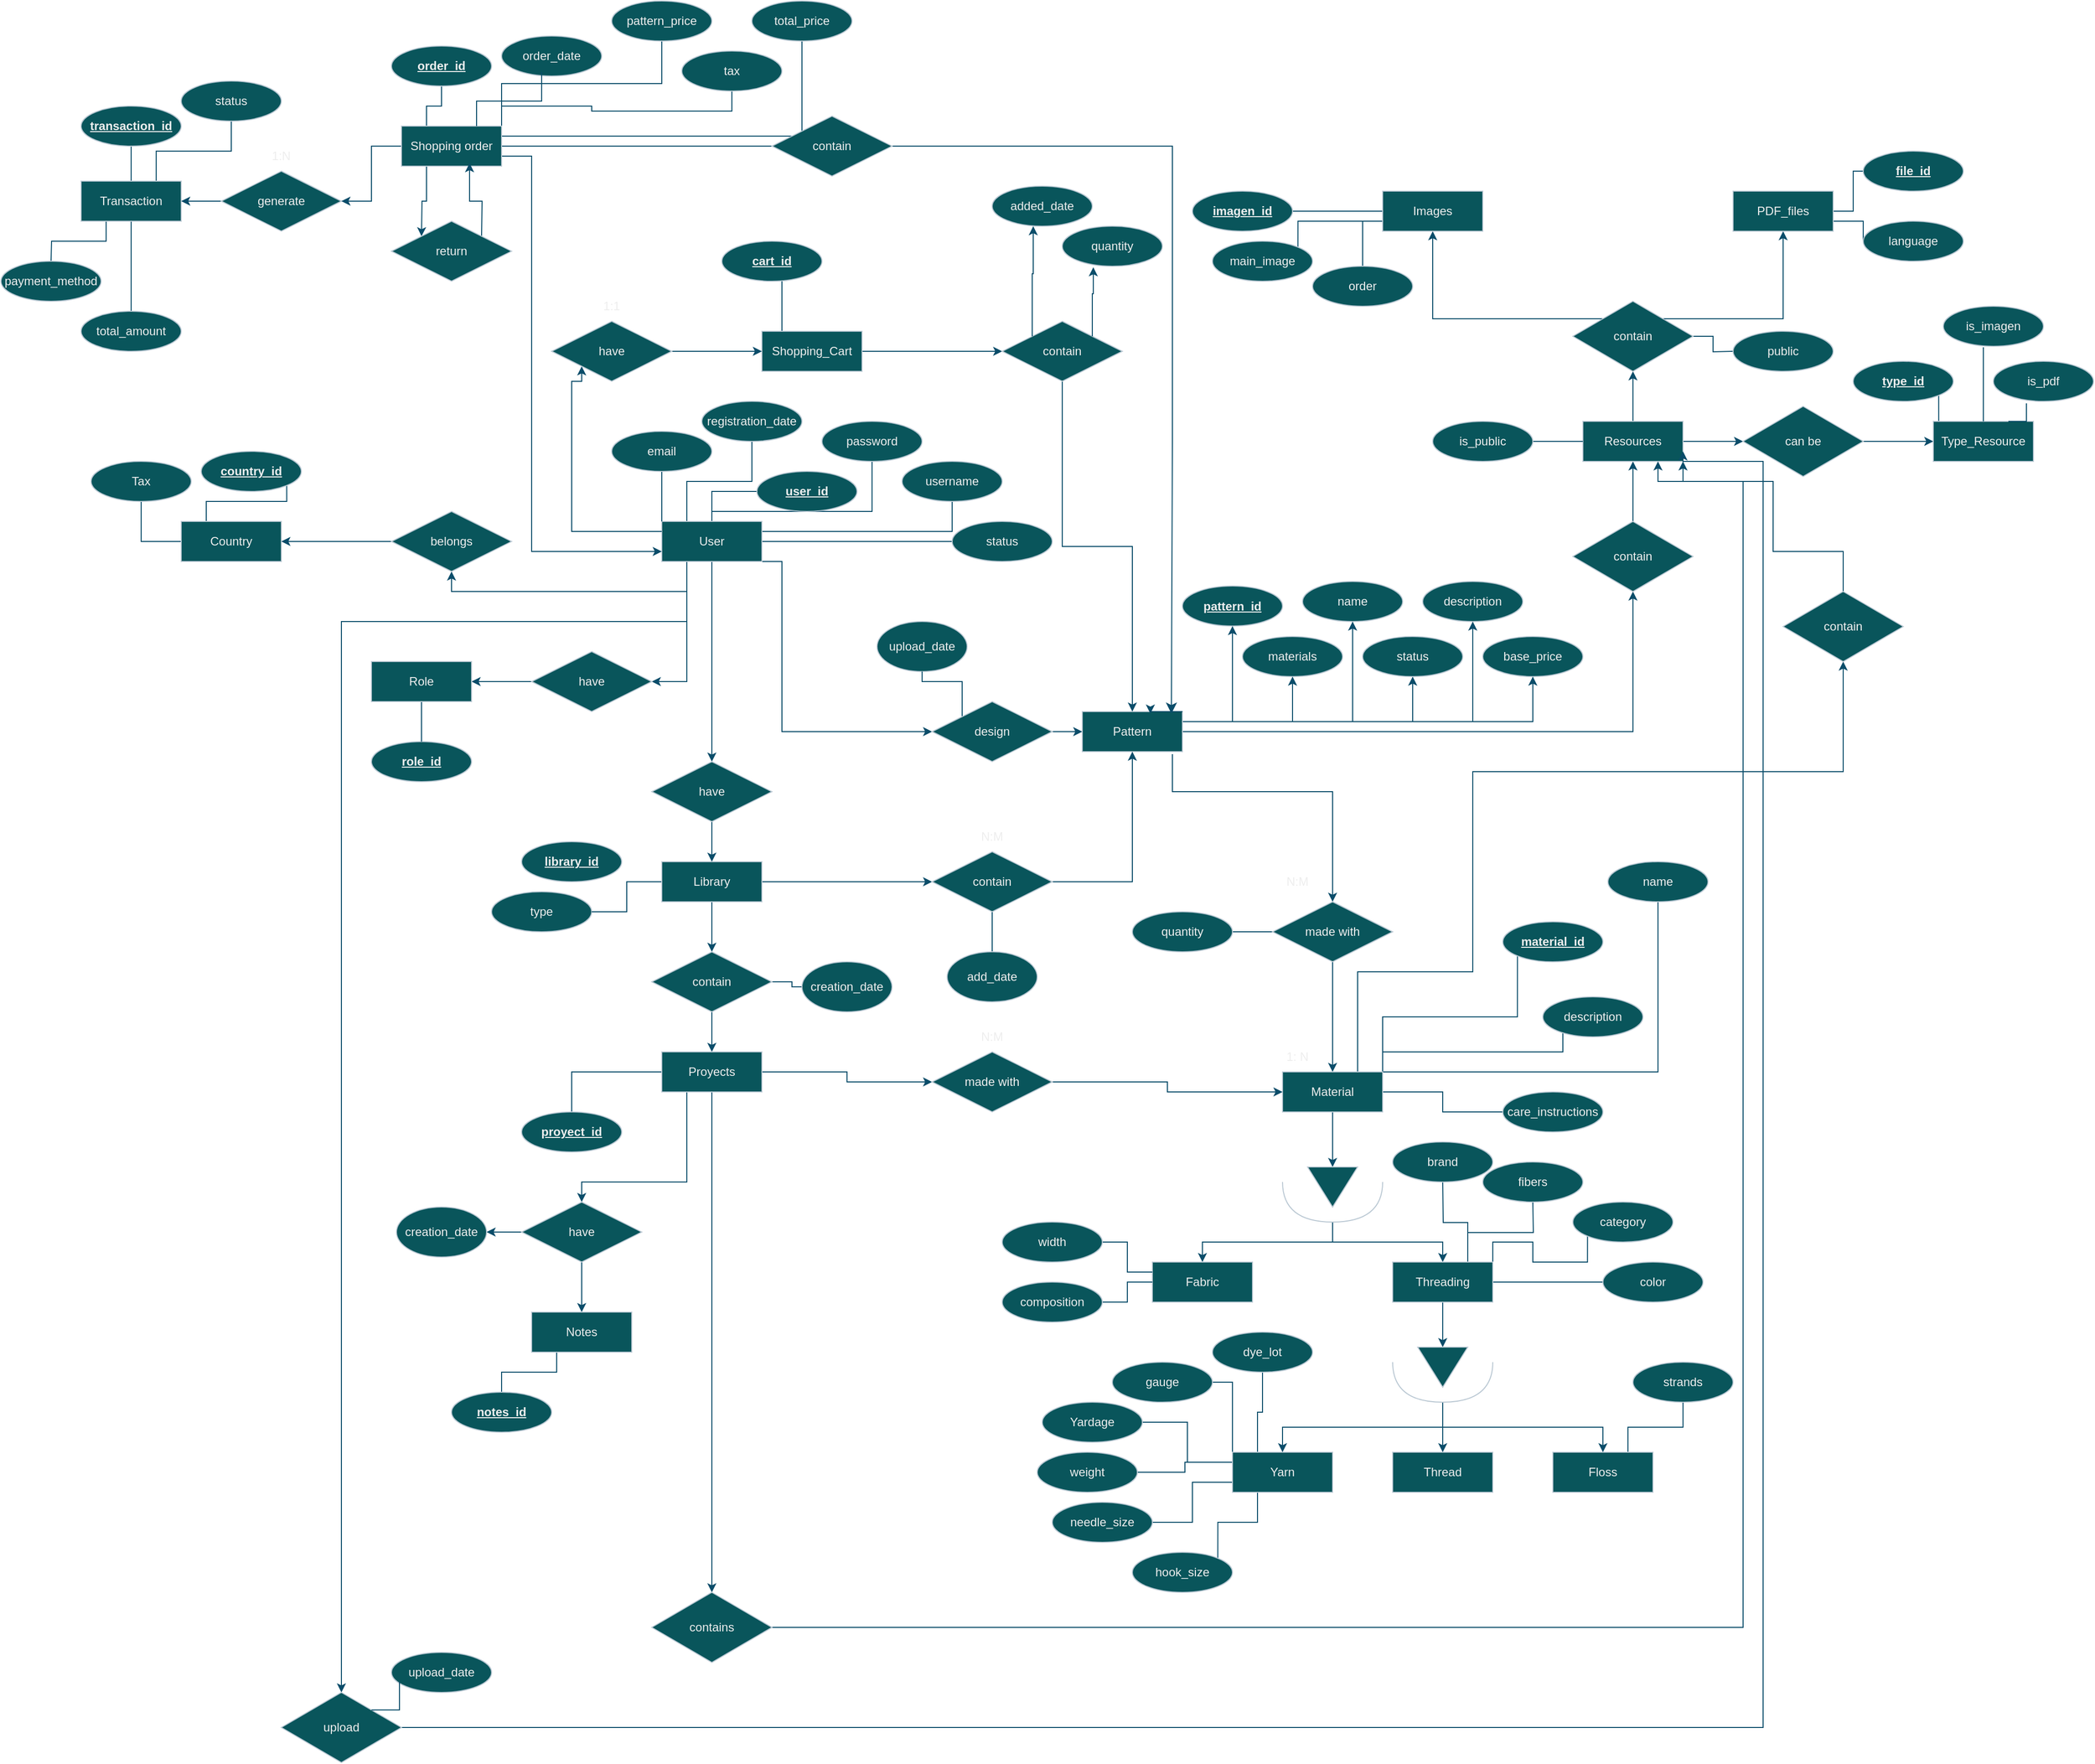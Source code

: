 <mxfile version="24.8.2">
  <diagram name="Page-1" id="HmlozY09UCpmN13KRDIS">
    <mxGraphModel dx="2192" dy="1845" grid="1" gridSize="10" guides="1" tooltips="1" connect="1" arrows="1" fold="1" page="1" pageScale="1" pageWidth="850" pageHeight="1100" math="0" shadow="0">
      <root>
        <mxCell id="0" />
        <mxCell id="1" parent="0" />
        <mxCell id="2ZaDZYwQvwbcYQ4eUuJH-21" value="upload_date" style="ellipse;whiteSpace=wrap;html=1;fillColor=#09555B;strokeColor=#BAC8D3;labelBackgroundColor=none;fontColor=#EEEEEE;" parent="1" vertex="1">
          <mxGeometry x="445" y="410" width="90" height="50" as="geometry" />
        </mxCell>
        <mxCell id="2ZaDZYwQvwbcYQ4eUuJH-156" style="edgeStyle=orthogonalEdgeStyle;rounded=0;orthogonalLoop=1;jettySize=auto;html=1;exitX=0.25;exitY=0;exitDx=0;exitDy=0;entryX=0.5;entryY=1;entryDx=0;entryDy=0;endArrow=none;endFill=0;labelBackgroundColor=none;strokeColor=#0B4D6A;fontColor=default;" parent="1" source="2ZaDZYwQvwbcYQ4eUuJH-26" target="2ZaDZYwQvwbcYQ4eUuJH-32" edge="1">
          <mxGeometry relative="1" as="geometry" />
        </mxCell>
        <mxCell id="2ZaDZYwQvwbcYQ4eUuJH-157" style="edgeStyle=orthogonalEdgeStyle;rounded=0;orthogonalLoop=1;jettySize=auto;html=1;exitX=0.5;exitY=0;exitDx=0;exitDy=0;entryX=0;entryY=0.5;entryDx=0;entryDy=0;endArrow=none;endFill=0;labelBackgroundColor=none;strokeColor=#0B4D6A;fontColor=default;" parent="1" source="2ZaDZYwQvwbcYQ4eUuJH-26" target="2ZaDZYwQvwbcYQ4eUuJH-28" edge="1">
          <mxGeometry relative="1" as="geometry" />
        </mxCell>
        <mxCell id="2ZaDZYwQvwbcYQ4eUuJH-159" style="edgeStyle=orthogonalEdgeStyle;rounded=0;orthogonalLoop=1;jettySize=auto;html=1;exitX=0.5;exitY=0;exitDx=0;exitDy=0;endArrow=none;endFill=0;labelBackgroundColor=none;strokeColor=#0B4D6A;fontColor=default;" parent="1" source="2ZaDZYwQvwbcYQ4eUuJH-26" target="2ZaDZYwQvwbcYQ4eUuJH-29" edge="1">
          <mxGeometry relative="1" as="geometry">
            <Array as="points">
              <mxPoint x="280" y="300" />
              <mxPoint x="440" y="300" />
            </Array>
          </mxGeometry>
        </mxCell>
        <mxCell id="2ZaDZYwQvwbcYQ4eUuJH-161" style="edgeStyle=orthogonalEdgeStyle;rounded=0;orthogonalLoop=1;jettySize=auto;html=1;exitX=1;exitY=0.25;exitDx=0;exitDy=0;endArrow=none;endFill=0;labelBackgroundColor=none;strokeColor=#0B4D6A;fontColor=default;" parent="1" source="2ZaDZYwQvwbcYQ4eUuJH-26" target="2ZaDZYwQvwbcYQ4eUuJH-30" edge="1">
          <mxGeometry relative="1" as="geometry" />
        </mxCell>
        <mxCell id="2ZaDZYwQvwbcYQ4eUuJH-162" style="edgeStyle=orthogonalEdgeStyle;rounded=0;orthogonalLoop=1;jettySize=auto;html=1;exitX=1;exitY=0.5;exitDx=0;exitDy=0;entryX=0;entryY=0.5;entryDx=0;entryDy=0;endArrow=none;endFill=0;labelBackgroundColor=none;strokeColor=#0B4D6A;fontColor=default;" parent="1" source="2ZaDZYwQvwbcYQ4eUuJH-26" target="2ZaDZYwQvwbcYQ4eUuJH-31" edge="1">
          <mxGeometry relative="1" as="geometry" />
        </mxCell>
        <mxCell id="MiYvdM3eh1lu-KrJbxXC-10" style="edgeStyle=orthogonalEdgeStyle;rounded=0;orthogonalLoop=1;jettySize=auto;html=1;exitX=0.25;exitY=1;exitDx=0;exitDy=0;entryX=0.5;entryY=1;entryDx=0;entryDy=0;labelBackgroundColor=none;strokeColor=#0B4D6A;fontColor=default;" parent="1" source="2ZaDZYwQvwbcYQ4eUuJH-26" target="MiYvdM3eh1lu-KrJbxXC-9" edge="1">
          <mxGeometry relative="1" as="geometry" />
        </mxCell>
        <mxCell id="MiYvdM3eh1lu-KrJbxXC-12" style="edgeStyle=orthogonalEdgeStyle;rounded=0;orthogonalLoop=1;jettySize=auto;html=1;exitX=0.5;exitY=1;exitDx=0;exitDy=0;entryX=0.5;entryY=0;entryDx=0;entryDy=0;labelBackgroundColor=none;strokeColor=#0B4D6A;fontColor=default;" parent="1" source="2ZaDZYwQvwbcYQ4eUuJH-26" target="MiYvdM3eh1lu-KrJbxXC-7" edge="1">
          <mxGeometry relative="1" as="geometry" />
        </mxCell>
        <mxCell id="MiYvdM3eh1lu-KrJbxXC-14" style="edgeStyle=orthogonalEdgeStyle;rounded=0;orthogonalLoop=1;jettySize=auto;html=1;exitX=0.75;exitY=1;exitDx=0;exitDy=0;entryX=0;entryY=0.5;entryDx=0;entryDy=0;labelBackgroundColor=none;strokeColor=#0B4D6A;fontColor=default;" parent="1" source="2ZaDZYwQvwbcYQ4eUuJH-26" target="2ZaDZYwQvwbcYQ4eUuJH-35" edge="1">
          <mxGeometry relative="1" as="geometry">
            <Array as="points">
              <mxPoint x="350" y="350" />
              <mxPoint x="350" y="520" />
            </Array>
          </mxGeometry>
        </mxCell>
        <mxCell id="MiYvdM3eh1lu-KrJbxXC-66" style="edgeStyle=orthogonalEdgeStyle;rounded=0;orthogonalLoop=1;jettySize=auto;html=1;exitX=0.25;exitY=1;exitDx=0;exitDy=0;entryX=1;entryY=0.5;entryDx=0;entryDy=0;labelBackgroundColor=none;strokeColor=#0B4D6A;fontColor=default;" parent="1" source="2ZaDZYwQvwbcYQ4eUuJH-26" target="MiYvdM3eh1lu-KrJbxXC-65" edge="1">
          <mxGeometry relative="1" as="geometry" />
        </mxCell>
        <mxCell id="MiYvdM3eh1lu-KrJbxXC-71" style="edgeStyle=orthogonalEdgeStyle;rounded=0;orthogonalLoop=1;jettySize=auto;html=1;exitX=0.25;exitY=1;exitDx=0;exitDy=0;labelBackgroundColor=none;strokeColor=#0B4D6A;fontColor=default;" parent="1" source="2ZaDZYwQvwbcYQ4eUuJH-26" edge="1">
          <mxGeometry relative="1" as="geometry">
            <mxPoint x="-90" y="1480" as="targetPoint" />
            <Array as="points">
              <mxPoint x="255" y="410" />
              <mxPoint x="-90" y="410" />
              <mxPoint x="-90" y="880" />
            </Array>
          </mxGeometry>
        </mxCell>
        <mxCell id="2ZaDZYwQvwbcYQ4eUuJH-26" value="User" style="whiteSpace=wrap;html=1;align=center;fillColor=#09555B;strokeColor=#BAC8D3;labelBackgroundColor=none;fontColor=#EEEEEE;" parent="1" vertex="1">
          <mxGeometry x="230" y="310" width="100" height="40" as="geometry" />
        </mxCell>
        <mxCell id="2ZaDZYwQvwbcYQ4eUuJH-155" style="edgeStyle=orthogonalEdgeStyle;rounded=0;orthogonalLoop=1;jettySize=auto;html=1;exitX=0.5;exitY=1;exitDx=0;exitDy=0;entryX=0;entryY=0;entryDx=0;entryDy=0;endArrow=none;endFill=0;labelBackgroundColor=none;strokeColor=#0B4D6A;fontColor=default;" parent="1" source="2ZaDZYwQvwbcYQ4eUuJH-27" target="2ZaDZYwQvwbcYQ4eUuJH-26" edge="1">
          <mxGeometry relative="1" as="geometry" />
        </mxCell>
        <mxCell id="2ZaDZYwQvwbcYQ4eUuJH-27" value="&lt;div&gt;email&lt;/div&gt;" style="ellipse;whiteSpace=wrap;html=1;align=center;fillColor=#09555B;strokeColor=#BAC8D3;labelBackgroundColor=none;fontColor=#EEEEEE;" parent="1" vertex="1">
          <mxGeometry x="180" y="220" width="100" height="40" as="geometry" />
        </mxCell>
        <mxCell id="2ZaDZYwQvwbcYQ4eUuJH-28" value="&lt;b&gt;&lt;u&gt;user_id&lt;/u&gt;&lt;/b&gt;" style="ellipse;whiteSpace=wrap;html=1;align=center;fillColor=#09555B;strokeColor=#BAC8D3;labelBackgroundColor=none;fontColor=#EEEEEE;" parent="1" vertex="1">
          <mxGeometry x="325" y="260" width="100" height="40" as="geometry" />
        </mxCell>
        <mxCell id="2ZaDZYwQvwbcYQ4eUuJH-29" value="password" style="ellipse;whiteSpace=wrap;html=1;align=center;fillColor=#09555B;strokeColor=#BAC8D3;labelBackgroundColor=none;fontColor=#EEEEEE;" parent="1" vertex="1">
          <mxGeometry x="390" y="210" width="100" height="40" as="geometry" />
        </mxCell>
        <mxCell id="2ZaDZYwQvwbcYQ4eUuJH-30" value="&lt;div&gt;username&lt;/div&gt;" style="ellipse;whiteSpace=wrap;html=1;align=center;fillColor=#09555B;strokeColor=#BAC8D3;labelBackgroundColor=none;fontColor=#EEEEEE;" parent="1" vertex="1">
          <mxGeometry x="470" y="250" width="100" height="40" as="geometry" />
        </mxCell>
        <mxCell id="2ZaDZYwQvwbcYQ4eUuJH-31" value="&lt;div&gt;status&lt;/div&gt;" style="ellipse;whiteSpace=wrap;html=1;align=center;fillColor=#09555B;strokeColor=#BAC8D3;labelBackgroundColor=none;fontColor=#EEEEEE;" parent="1" vertex="1">
          <mxGeometry x="520" y="310" width="100" height="40" as="geometry" />
        </mxCell>
        <mxCell id="2ZaDZYwQvwbcYQ4eUuJH-32" value="&lt;div&gt;registration_date&lt;/div&gt;" style="ellipse;whiteSpace=wrap;html=1;align=center;fillColor=#09555B;strokeColor=#BAC8D3;labelBackgroundColor=none;fontColor=#EEEEEE;" parent="1" vertex="1">
          <mxGeometry x="270" y="190" width="100" height="40" as="geometry" />
        </mxCell>
        <mxCell id="2ZaDZYwQvwbcYQ4eUuJH-128" style="edgeStyle=orthogonalEdgeStyle;rounded=0;orthogonalLoop=1;jettySize=auto;html=1;exitX=0;exitY=0.25;exitDx=0;exitDy=0;entryX=0;entryY=1;entryDx=0;entryDy=0;labelBackgroundColor=none;strokeColor=#0B4D6A;fontColor=default;" parent="1" source="2ZaDZYwQvwbcYQ4eUuJH-26" target="2ZaDZYwQvwbcYQ4eUuJH-124" edge="1">
          <mxGeometry relative="1" as="geometry">
            <Array as="points">
              <mxPoint x="140" y="320" />
              <mxPoint x="140" y="170" />
              <mxPoint x="150" y="170" />
            </Array>
          </mxGeometry>
        </mxCell>
        <mxCell id="2ZaDZYwQvwbcYQ4eUuJH-63" style="edgeStyle=orthogonalEdgeStyle;rounded=0;orthogonalLoop=1;jettySize=auto;html=1;exitX=1;exitY=0.5;exitDx=0;exitDy=0;labelBackgroundColor=none;strokeColor=#0B4D6A;fontColor=default;" parent="1" source="2ZaDZYwQvwbcYQ4eUuJH-35" target="2ZaDZYwQvwbcYQ4eUuJH-55" edge="1">
          <mxGeometry relative="1" as="geometry" />
        </mxCell>
        <mxCell id="2ZaDZYwQvwbcYQ4eUuJH-164" style="edgeStyle=orthogonalEdgeStyle;rounded=0;orthogonalLoop=1;jettySize=auto;html=1;exitX=0;exitY=0;exitDx=0;exitDy=0;endArrow=none;endFill=0;labelBackgroundColor=none;strokeColor=#0B4D6A;fontColor=default;" parent="1" source="2ZaDZYwQvwbcYQ4eUuJH-35" target="2ZaDZYwQvwbcYQ4eUuJH-21" edge="1">
          <mxGeometry relative="1" as="geometry" />
        </mxCell>
        <mxCell id="2ZaDZYwQvwbcYQ4eUuJH-35" value="design" style="shape=rhombus;perimeter=rhombusPerimeter;whiteSpace=wrap;html=1;align=center;fillColor=#09555B;strokeColor=#BAC8D3;labelBackgroundColor=none;fontColor=#EEEEEE;" parent="1" vertex="1">
          <mxGeometry x="500" y="490" width="120" height="60" as="geometry" />
        </mxCell>
        <mxCell id="2ZaDZYwQvwbcYQ4eUuJH-37" value="&lt;u&gt;&lt;b&gt;pattern_id&lt;/b&gt;&lt;/u&gt;" style="ellipse;whiteSpace=wrap;html=1;align=center;fillColor=#09555B;strokeColor=#BAC8D3;labelBackgroundColor=none;fontColor=#EEEEEE;" parent="1" vertex="1">
          <mxGeometry x="750" y="374.5" width="100" height="40" as="geometry" />
        </mxCell>
        <mxCell id="2ZaDZYwQvwbcYQ4eUuJH-39" style="edgeStyle=orthogonalEdgeStyle;rounded=0;orthogonalLoop=1;jettySize=auto;html=1;exitX=0.5;exitY=1;exitDx=0;exitDy=0;labelBackgroundColor=none;strokeColor=#0B4D6A;fontColor=default;" parent="1" source="2ZaDZYwQvwbcYQ4eUuJH-37" target="2ZaDZYwQvwbcYQ4eUuJH-37" edge="1">
          <mxGeometry relative="1" as="geometry" />
        </mxCell>
        <mxCell id="2ZaDZYwQvwbcYQ4eUuJH-40" value="name" style="ellipse;whiteSpace=wrap;html=1;align=center;fillColor=#09555B;strokeColor=#BAC8D3;labelBackgroundColor=none;fontColor=#EEEEEE;" parent="1" vertex="1">
          <mxGeometry x="870" y="370" width="100" height="40" as="geometry" />
        </mxCell>
        <mxCell id="2ZaDZYwQvwbcYQ4eUuJH-41" value="&lt;div&gt;description&lt;/div&gt;" style="ellipse;whiteSpace=wrap;html=1;align=center;fillColor=#09555B;strokeColor=#BAC8D3;labelBackgroundColor=none;fontColor=#EEEEEE;" parent="1" vertex="1">
          <mxGeometry x="990" y="370" width="100" height="40" as="geometry" />
        </mxCell>
        <mxCell id="2ZaDZYwQvwbcYQ4eUuJH-42" value="base_price" style="ellipse;whiteSpace=wrap;html=1;align=center;fillColor=#09555B;strokeColor=#BAC8D3;labelBackgroundColor=none;fontColor=#EEEEEE;" parent="1" vertex="1">
          <mxGeometry x="1050" y="425" width="100" height="40" as="geometry" />
        </mxCell>
        <mxCell id="2ZaDZYwQvwbcYQ4eUuJH-43" value="materials" style="ellipse;whiteSpace=wrap;html=1;align=center;fillColor=#09555B;strokeColor=#BAC8D3;labelBackgroundColor=none;fontColor=#EEEEEE;" parent="1" vertex="1">
          <mxGeometry x="810" y="425" width="100" height="40" as="geometry" />
        </mxCell>
        <mxCell id="2ZaDZYwQvwbcYQ4eUuJH-52" value="&lt;u&gt;&lt;b&gt;role_id&lt;/b&gt;&lt;/u&gt;" style="ellipse;whiteSpace=wrap;html=1;align=center;fillColor=#09555B;strokeColor=#BAC8D3;labelBackgroundColor=none;fontColor=#EEEEEE;" parent="1" vertex="1">
          <mxGeometry x="-60" y="530" width="100" height="40" as="geometry" />
        </mxCell>
        <mxCell id="2ZaDZYwQvwbcYQ4eUuJH-53" value="&lt;div&gt;type&lt;/div&gt;" style="ellipse;whiteSpace=wrap;html=1;align=center;fillColor=#09555B;strokeColor=#BAC8D3;labelBackgroundColor=none;fontColor=#EEEEEE;" parent="1" vertex="1">
          <mxGeometry x="60" y="680" width="100" height="40" as="geometry" />
        </mxCell>
        <mxCell id="2ZaDZYwQvwbcYQ4eUuJH-70" value="" style="edgeStyle=orthogonalEdgeStyle;rounded=0;orthogonalLoop=1;jettySize=auto;html=1;entryX=0.5;entryY=0;entryDx=0;entryDy=0;exitX=0;exitY=0.75;exitDx=0;exitDy=0;labelBackgroundColor=none;strokeColor=#0B4D6A;fontColor=default;" parent="1" target="2ZaDZYwQvwbcYQ4eUuJH-71" edge="1">
          <mxGeometry relative="1" as="geometry">
            <mxPoint x="840" y="520" as="targetPoint" />
            <Array as="points">
              <mxPoint x="740" y="580" />
              <mxPoint x="900" y="580" />
            </Array>
            <mxPoint x="740" y="542.5" as="sourcePoint" />
          </mxGeometry>
        </mxCell>
        <mxCell id="caHkFue1k4wD9SIDWnCT-8" style="edgeStyle=orthogonalEdgeStyle;rounded=0;orthogonalLoop=1;jettySize=auto;html=1;labelBackgroundColor=none;strokeColor=#0B4D6A;fontColor=default;" parent="1" source="2ZaDZYwQvwbcYQ4eUuJH-55" target="caHkFue1k4wD9SIDWnCT-5" edge="1">
          <mxGeometry relative="1" as="geometry" />
        </mxCell>
        <mxCell id="MiYvdM3eh1lu-KrJbxXC-17" style="edgeStyle=orthogonalEdgeStyle;rounded=0;orthogonalLoop=1;jettySize=auto;html=1;exitX=1;exitY=0.25;exitDx=0;exitDy=0;entryX=0.5;entryY=1;entryDx=0;entryDy=0;labelBackgroundColor=none;strokeColor=#0B4D6A;fontColor=default;" parent="1" source="2ZaDZYwQvwbcYQ4eUuJH-55" target="2ZaDZYwQvwbcYQ4eUuJH-37" edge="1">
          <mxGeometry relative="1" as="geometry" />
        </mxCell>
        <mxCell id="MiYvdM3eh1lu-KrJbxXC-18" style="edgeStyle=orthogonalEdgeStyle;rounded=0;orthogonalLoop=1;jettySize=auto;html=1;exitX=1;exitY=0.25;exitDx=0;exitDy=0;entryX=0.5;entryY=1;entryDx=0;entryDy=0;labelBackgroundColor=none;strokeColor=#0B4D6A;fontColor=default;" parent="1" source="2ZaDZYwQvwbcYQ4eUuJH-55" target="2ZaDZYwQvwbcYQ4eUuJH-43" edge="1">
          <mxGeometry relative="1" as="geometry" />
        </mxCell>
        <mxCell id="MiYvdM3eh1lu-KrJbxXC-20" style="edgeStyle=orthogonalEdgeStyle;rounded=0;orthogonalLoop=1;jettySize=auto;html=1;exitX=1;exitY=0.25;exitDx=0;exitDy=0;entryX=0.5;entryY=1;entryDx=0;entryDy=0;labelBackgroundColor=none;strokeColor=#0B4D6A;fontColor=default;" parent="1" source="2ZaDZYwQvwbcYQ4eUuJH-55" target="2ZaDZYwQvwbcYQ4eUuJH-40" edge="1">
          <mxGeometry relative="1" as="geometry">
            <mxPoint x="920" y="420" as="targetPoint" />
          </mxGeometry>
        </mxCell>
        <mxCell id="MiYvdM3eh1lu-KrJbxXC-21" style="edgeStyle=orthogonalEdgeStyle;rounded=0;orthogonalLoop=1;jettySize=auto;html=1;exitX=1;exitY=0.25;exitDx=0;exitDy=0;entryX=0.5;entryY=1;entryDx=0;entryDy=0;labelBackgroundColor=none;strokeColor=#0B4D6A;fontColor=default;" parent="1" source="2ZaDZYwQvwbcYQ4eUuJH-55" target="2ZaDZYwQvwbcYQ4eUuJH-73" edge="1">
          <mxGeometry relative="1" as="geometry" />
        </mxCell>
        <mxCell id="MiYvdM3eh1lu-KrJbxXC-22" style="edgeStyle=orthogonalEdgeStyle;rounded=0;orthogonalLoop=1;jettySize=auto;html=1;exitX=1;exitY=0.25;exitDx=0;exitDy=0;entryX=0.5;entryY=1;entryDx=0;entryDy=0;labelBackgroundColor=none;strokeColor=#0B4D6A;fontColor=default;" parent="1" source="2ZaDZYwQvwbcYQ4eUuJH-55" target="2ZaDZYwQvwbcYQ4eUuJH-41" edge="1">
          <mxGeometry relative="1" as="geometry" />
        </mxCell>
        <mxCell id="MiYvdM3eh1lu-KrJbxXC-23" style="edgeStyle=orthogonalEdgeStyle;rounded=0;orthogonalLoop=1;jettySize=auto;html=1;exitX=1;exitY=0.25;exitDx=0;exitDy=0;entryX=0.5;entryY=1;entryDx=0;entryDy=0;labelBackgroundColor=none;strokeColor=#0B4D6A;fontColor=default;" parent="1" source="2ZaDZYwQvwbcYQ4eUuJH-55" target="2ZaDZYwQvwbcYQ4eUuJH-42" edge="1">
          <mxGeometry relative="1" as="geometry" />
        </mxCell>
        <mxCell id="2ZaDZYwQvwbcYQ4eUuJH-55" value="Pattern" style="whiteSpace=wrap;html=1;align=center;fillColor=#09555B;strokeColor=#BAC8D3;labelBackgroundColor=none;fontColor=#EEEEEE;" parent="1" vertex="1">
          <mxGeometry x="650" y="500" width="100" height="40" as="geometry" />
        </mxCell>
        <mxCell id="2ZaDZYwQvwbcYQ4eUuJH-66" style="edgeStyle=orthogonalEdgeStyle;rounded=0;orthogonalLoop=1;jettySize=auto;html=1;exitX=1;exitY=0.5;exitDx=0;exitDy=0;labelBackgroundColor=none;strokeColor=#0B4D6A;fontColor=default;" parent="1" source="2ZaDZYwQvwbcYQ4eUuJH-56" target="2ZaDZYwQvwbcYQ4eUuJH-64" edge="1">
          <mxGeometry relative="1" as="geometry" />
        </mxCell>
        <mxCell id="2ZaDZYwQvwbcYQ4eUuJH-218" style="edgeStyle=orthogonalEdgeStyle;rounded=0;orthogonalLoop=1;jettySize=auto;html=1;exitX=0.5;exitY=1;exitDx=0;exitDy=0;entryX=0.5;entryY=0;entryDx=0;entryDy=0;labelBackgroundColor=none;strokeColor=#0B4D6A;fontColor=default;" parent="1" source="2ZaDZYwQvwbcYQ4eUuJH-56" target="2ZaDZYwQvwbcYQ4eUuJH-142" edge="1">
          <mxGeometry relative="1" as="geometry" />
        </mxCell>
        <mxCell id="2ZaDZYwQvwbcYQ4eUuJH-222" style="edgeStyle=orthogonalEdgeStyle;rounded=0;orthogonalLoop=1;jettySize=auto;html=1;exitX=0;exitY=0.5;exitDx=0;exitDy=0;endArrow=none;endFill=0;labelBackgroundColor=none;strokeColor=#0B4D6A;fontColor=default;" parent="1" source="2ZaDZYwQvwbcYQ4eUuJH-56" target="2ZaDZYwQvwbcYQ4eUuJH-53" edge="1">
          <mxGeometry relative="1" as="geometry" />
        </mxCell>
        <mxCell id="2ZaDZYwQvwbcYQ4eUuJH-56" value="Library" style="whiteSpace=wrap;html=1;align=center;fillColor=#09555B;strokeColor=#BAC8D3;labelBackgroundColor=none;fontColor=#EEEEEE;" parent="1" vertex="1">
          <mxGeometry x="230" y="650" width="100" height="40" as="geometry" />
        </mxCell>
        <mxCell id="2ZaDZYwQvwbcYQ4eUuJH-67" style="edgeStyle=orthogonalEdgeStyle;rounded=0;orthogonalLoop=1;jettySize=auto;html=1;exitX=1;exitY=0.5;exitDx=0;exitDy=0;labelBackgroundColor=none;strokeColor=#0B4D6A;fontColor=default;" parent="1" source="2ZaDZYwQvwbcYQ4eUuJH-64" target="2ZaDZYwQvwbcYQ4eUuJH-55" edge="1">
          <mxGeometry relative="1" as="geometry" />
        </mxCell>
        <mxCell id="2ZaDZYwQvwbcYQ4eUuJH-223" style="edgeStyle=orthogonalEdgeStyle;rounded=0;orthogonalLoop=1;jettySize=auto;html=1;exitX=0.5;exitY=1;exitDx=0;exitDy=0;endArrow=none;endFill=0;labelBackgroundColor=none;strokeColor=#0B4D6A;fontColor=default;" parent="1" source="2ZaDZYwQvwbcYQ4eUuJH-64" target="2ZaDZYwQvwbcYQ4eUuJH-68" edge="1">
          <mxGeometry relative="1" as="geometry" />
        </mxCell>
        <mxCell id="2ZaDZYwQvwbcYQ4eUuJH-64" value="contain" style="shape=rhombus;perimeter=rhombusPerimeter;whiteSpace=wrap;html=1;align=center;fillColor=#09555B;strokeColor=#BAC8D3;labelBackgroundColor=none;fontColor=#EEEEEE;" parent="1" vertex="1">
          <mxGeometry x="500" y="640" width="120" height="60" as="geometry" />
        </mxCell>
        <mxCell id="2ZaDZYwQvwbcYQ4eUuJH-68" value="add_date" style="ellipse;whiteSpace=wrap;html=1;fillColor=#09555B;strokeColor=#BAC8D3;labelBackgroundColor=none;fontColor=#EEEEEE;" parent="1" vertex="1">
          <mxGeometry x="515" y="740" width="90" height="50" as="geometry" />
        </mxCell>
        <mxCell id="2ZaDZYwQvwbcYQ4eUuJH-178" style="edgeStyle=orthogonalEdgeStyle;rounded=0;orthogonalLoop=1;jettySize=auto;html=1;labelBackgroundColor=none;strokeColor=#0B4D6A;fontColor=default;" parent="1" source="2ZaDZYwQvwbcYQ4eUuJH-71" target="2ZaDZYwQvwbcYQ4eUuJH-72" edge="1">
          <mxGeometry relative="1" as="geometry" />
        </mxCell>
        <mxCell id="2ZaDZYwQvwbcYQ4eUuJH-187" style="edgeStyle=orthogonalEdgeStyle;rounded=0;orthogonalLoop=1;jettySize=auto;html=1;exitX=0;exitY=0.5;exitDx=0;exitDy=0;endArrow=none;endFill=0;labelBackgroundColor=none;strokeColor=#0B4D6A;fontColor=default;" parent="1" source="2ZaDZYwQvwbcYQ4eUuJH-71" target="2ZaDZYwQvwbcYQ4eUuJH-74" edge="1">
          <mxGeometry relative="1" as="geometry" />
        </mxCell>
        <mxCell id="2ZaDZYwQvwbcYQ4eUuJH-71" value="made with" style="shape=rhombus;perimeter=rhombusPerimeter;whiteSpace=wrap;html=1;align=center;fillColor=#09555B;strokeColor=#BAC8D3;labelBackgroundColor=none;fontColor=#EEEEEE;" parent="1" vertex="1">
          <mxGeometry x="840" y="690" width="120" height="60" as="geometry" />
        </mxCell>
        <mxCell id="2ZaDZYwQvwbcYQ4eUuJH-188" style="edgeStyle=orthogonalEdgeStyle;rounded=0;orthogonalLoop=1;jettySize=auto;html=1;exitX=0.5;exitY=1;exitDx=0;exitDy=0;entryX=0;entryY=0.5;entryDx=0;entryDy=0;labelBackgroundColor=none;strokeColor=#0B4D6A;fontColor=default;" parent="1" source="2ZaDZYwQvwbcYQ4eUuJH-72" target="2ZaDZYwQvwbcYQ4eUuJH-83" edge="1">
          <mxGeometry relative="1" as="geometry" />
        </mxCell>
        <mxCell id="2ZaDZYwQvwbcYQ4eUuJH-189" style="edgeStyle=orthogonalEdgeStyle;rounded=0;orthogonalLoop=1;jettySize=auto;html=1;exitX=0.75;exitY=0;exitDx=0;exitDy=0;entryX=0;entryY=1;entryDx=0;entryDy=0;endArrow=none;endFill=0;labelBackgroundColor=none;strokeColor=#0B4D6A;fontColor=default;" parent="1" source="2ZaDZYwQvwbcYQ4eUuJH-72" target="2ZaDZYwQvwbcYQ4eUuJH-76" edge="1">
          <mxGeometry relative="1" as="geometry">
            <Array as="points">
              <mxPoint x="950" y="860" />
              <mxPoint x="950" y="805" />
              <mxPoint x="1085" y="805" />
            </Array>
          </mxGeometry>
        </mxCell>
        <mxCell id="2ZaDZYwQvwbcYQ4eUuJH-192" style="edgeStyle=orthogonalEdgeStyle;rounded=0;orthogonalLoop=1;jettySize=auto;html=1;exitX=1;exitY=0;exitDx=0;exitDy=0;entryX=0.5;entryY=1;entryDx=0;entryDy=0;endArrow=none;endFill=0;labelBackgroundColor=none;strokeColor=#0B4D6A;fontColor=default;" parent="1" source="2ZaDZYwQvwbcYQ4eUuJH-72" target="2ZaDZYwQvwbcYQ4eUuJH-77" edge="1">
          <mxGeometry relative="1" as="geometry">
            <Array as="points">
              <mxPoint x="1225" y="860" />
            </Array>
          </mxGeometry>
        </mxCell>
        <mxCell id="2ZaDZYwQvwbcYQ4eUuJH-193" style="edgeStyle=orthogonalEdgeStyle;rounded=0;orthogonalLoop=1;jettySize=auto;html=1;exitX=1;exitY=0.25;exitDx=0;exitDy=0;endArrow=none;endFill=0;labelBackgroundColor=none;strokeColor=#0B4D6A;fontColor=default;" parent="1" source="2ZaDZYwQvwbcYQ4eUuJH-72" target="2ZaDZYwQvwbcYQ4eUuJH-79" edge="1">
          <mxGeometry relative="1" as="geometry">
            <Array as="points">
              <mxPoint x="950" y="840" />
              <mxPoint x="1130" y="840" />
            </Array>
          </mxGeometry>
        </mxCell>
        <mxCell id="2ZaDZYwQvwbcYQ4eUuJH-195" style="edgeStyle=orthogonalEdgeStyle;rounded=0;orthogonalLoop=1;jettySize=auto;html=1;exitX=1;exitY=0.5;exitDx=0;exitDy=0;entryX=0;entryY=0.5;entryDx=0;entryDy=0;endArrow=none;endFill=0;labelBackgroundColor=none;strokeColor=#0B4D6A;fontColor=default;" parent="1" source="2ZaDZYwQvwbcYQ4eUuJH-72" target="2ZaDZYwQvwbcYQ4eUuJH-90" edge="1">
          <mxGeometry relative="1" as="geometry" />
        </mxCell>
        <mxCell id="MiYvdM3eh1lu-KrJbxXC-61" style="edgeStyle=orthogonalEdgeStyle;rounded=0;orthogonalLoop=1;jettySize=auto;html=1;exitX=0.75;exitY=0;exitDx=0;exitDy=0;labelBackgroundColor=none;strokeColor=#0B4D6A;fontColor=default;" parent="1" source="2ZaDZYwQvwbcYQ4eUuJH-72" edge="1">
          <mxGeometry relative="1" as="geometry">
            <mxPoint x="1410" y="450" as="targetPoint" />
            <Array as="points">
              <mxPoint x="925" y="760" />
              <mxPoint x="1040" y="760" />
              <mxPoint x="1040" y="560" />
              <mxPoint x="1410" y="560" />
            </Array>
          </mxGeometry>
        </mxCell>
        <mxCell id="2ZaDZYwQvwbcYQ4eUuJH-72" value="Material" style="whiteSpace=wrap;html=1;align=center;fillColor=#09555B;strokeColor=#BAC8D3;labelBackgroundColor=none;fontColor=#EEEEEE;" parent="1" vertex="1">
          <mxGeometry x="850" y="860" width="100" height="40" as="geometry" />
        </mxCell>
        <mxCell id="2ZaDZYwQvwbcYQ4eUuJH-73" value="status" style="ellipse;whiteSpace=wrap;html=1;align=center;fillColor=#09555B;strokeColor=#BAC8D3;labelBackgroundColor=none;fontColor=#EEEEEE;" parent="1" vertex="1">
          <mxGeometry x="930" y="425" width="100" height="40" as="geometry" />
        </mxCell>
        <mxCell id="2ZaDZYwQvwbcYQ4eUuJH-74" value="quantity" style="ellipse;whiteSpace=wrap;html=1;align=center;fillColor=#09555B;strokeColor=#BAC8D3;labelBackgroundColor=none;fontColor=#EEEEEE;" parent="1" vertex="1">
          <mxGeometry x="700" y="700" width="100" height="40" as="geometry" />
        </mxCell>
        <mxCell id="2ZaDZYwQvwbcYQ4eUuJH-76" value="&lt;div&gt;&lt;u&gt;&lt;b&gt;material_id&lt;/b&gt;&lt;/u&gt;&lt;/div&gt;" style="ellipse;whiteSpace=wrap;html=1;align=center;fillColor=#09555B;strokeColor=#BAC8D3;labelBackgroundColor=none;fontColor=#EEEEEE;" parent="1" vertex="1">
          <mxGeometry x="1070" y="710" width="100" height="40" as="geometry" />
        </mxCell>
        <mxCell id="2ZaDZYwQvwbcYQ4eUuJH-77" value="name" style="ellipse;whiteSpace=wrap;html=1;align=center;fillColor=#09555B;strokeColor=#BAC8D3;labelBackgroundColor=none;fontColor=#EEEEEE;" parent="1" vertex="1">
          <mxGeometry x="1175" y="650" width="100" height="40" as="geometry" />
        </mxCell>
        <mxCell id="2ZaDZYwQvwbcYQ4eUuJH-79" value="description" style="ellipse;whiteSpace=wrap;html=1;align=center;fillColor=#09555B;strokeColor=#BAC8D3;labelBackgroundColor=none;fontColor=#EEEEEE;" parent="1" vertex="1">
          <mxGeometry x="1110" y="785" width="100" height="40" as="geometry" />
        </mxCell>
        <mxCell id="2ZaDZYwQvwbcYQ4eUuJH-83" value="" style="triangle;whiteSpace=wrap;html=1;rotation=90;labelBackgroundColor=none;fillColor=#09555B;strokeColor=#BAC8D3;fontColor=#EEEEEE;" parent="1" vertex="1">
          <mxGeometry x="880" y="950" width="40" height="50" as="geometry" />
        </mxCell>
        <mxCell id="2ZaDZYwQvwbcYQ4eUuJH-198" style="edgeStyle=orthogonalEdgeStyle;rounded=0;orthogonalLoop=1;jettySize=auto;html=1;exitX=1;exitY=0.5;exitDx=0;exitDy=0;exitPerimeter=0;entryX=0.5;entryY=0;entryDx=0;entryDy=0;labelBackgroundColor=none;strokeColor=#0B4D6A;fontColor=default;" parent="1" source="2ZaDZYwQvwbcYQ4eUuJH-85" target="2ZaDZYwQvwbcYQ4eUuJH-87" edge="1">
          <mxGeometry relative="1" as="geometry" />
        </mxCell>
        <mxCell id="2ZaDZYwQvwbcYQ4eUuJH-199" style="edgeStyle=orthogonalEdgeStyle;rounded=0;orthogonalLoop=1;jettySize=auto;html=1;exitX=1;exitY=0.5;exitDx=0;exitDy=0;exitPerimeter=0;entryX=0.5;entryY=0;entryDx=0;entryDy=0;labelBackgroundColor=none;strokeColor=#0B4D6A;fontColor=default;" parent="1" source="2ZaDZYwQvwbcYQ4eUuJH-85" target="2ZaDZYwQvwbcYQ4eUuJH-97" edge="1">
          <mxGeometry relative="1" as="geometry" />
        </mxCell>
        <mxCell id="2ZaDZYwQvwbcYQ4eUuJH-85" value="" style="shape=requiredInterface;html=1;verticalLabelPosition=bottom;sketch=0;rotation=90;labelBackgroundColor=none;fillColor=#09555B;strokeColor=#BAC8D3;fontColor=#EEEEEE;" parent="1" vertex="1">
          <mxGeometry x="880" y="940" width="40" height="100" as="geometry" />
        </mxCell>
        <mxCell id="2ZaDZYwQvwbcYQ4eUuJH-87" value="Fabric" style="whiteSpace=wrap;html=1;align=center;fillColor=#09555B;strokeColor=#BAC8D3;labelBackgroundColor=none;fontColor=#EEEEEE;" parent="1" vertex="1">
          <mxGeometry x="720" y="1050" width="100" height="40" as="geometry" />
        </mxCell>
        <mxCell id="2ZaDZYwQvwbcYQ4eUuJH-212" style="edgeStyle=orthogonalEdgeStyle;rounded=0;orthogonalLoop=1;jettySize=auto;html=1;exitX=0.25;exitY=0;exitDx=0;exitDy=0;entryX=0.5;entryY=1;entryDx=0;entryDy=0;endArrow=none;endFill=0;labelBackgroundColor=none;strokeColor=#0B4D6A;fontColor=default;" parent="1" source="2ZaDZYwQvwbcYQ4eUuJH-88" target="2ZaDZYwQvwbcYQ4eUuJH-106" edge="1">
          <mxGeometry relative="1" as="geometry" />
        </mxCell>
        <mxCell id="2ZaDZYwQvwbcYQ4eUuJH-213" style="edgeStyle=orthogonalEdgeStyle;rounded=0;orthogonalLoop=1;jettySize=auto;html=1;exitX=0;exitY=0;exitDx=0;exitDy=0;entryX=1;entryY=0.5;entryDx=0;entryDy=0;endArrow=none;endFill=0;labelBackgroundColor=none;strokeColor=#0B4D6A;fontColor=default;" parent="1" source="2ZaDZYwQvwbcYQ4eUuJH-88" target="2ZaDZYwQvwbcYQ4eUuJH-99" edge="1">
          <mxGeometry relative="1" as="geometry" />
        </mxCell>
        <mxCell id="2ZaDZYwQvwbcYQ4eUuJH-214" style="edgeStyle=orthogonalEdgeStyle;rounded=0;orthogonalLoop=1;jettySize=auto;html=1;exitX=0;exitY=0.25;exitDx=0;exitDy=0;entryX=1;entryY=0.5;entryDx=0;entryDy=0;endArrow=none;endFill=0;labelBackgroundColor=none;strokeColor=#0B4D6A;fontColor=default;" parent="1" source="2ZaDZYwQvwbcYQ4eUuJH-88" target="2ZaDZYwQvwbcYQ4eUuJH-101" edge="1">
          <mxGeometry relative="1" as="geometry" />
        </mxCell>
        <mxCell id="2ZaDZYwQvwbcYQ4eUuJH-215" style="edgeStyle=orthogonalEdgeStyle;rounded=0;orthogonalLoop=1;jettySize=auto;html=1;exitX=0;exitY=0.25;exitDx=0;exitDy=0;entryX=1;entryY=0.5;entryDx=0;entryDy=0;endSize=7;endArrow=none;endFill=0;labelBackgroundColor=none;strokeColor=#0B4D6A;fontColor=default;" parent="1" source="2ZaDZYwQvwbcYQ4eUuJH-88" target="2ZaDZYwQvwbcYQ4eUuJH-93" edge="1">
          <mxGeometry relative="1" as="geometry" />
        </mxCell>
        <mxCell id="2ZaDZYwQvwbcYQ4eUuJH-216" style="edgeStyle=orthogonalEdgeStyle;rounded=0;orthogonalLoop=1;jettySize=auto;html=1;exitX=0;exitY=0.75;exitDx=0;exitDy=0;entryX=1;entryY=0.5;entryDx=0;entryDy=0;endArrow=none;endFill=0;labelBackgroundColor=none;strokeColor=#0B4D6A;fontColor=default;" parent="1" source="2ZaDZYwQvwbcYQ4eUuJH-88" target="2ZaDZYwQvwbcYQ4eUuJH-102" edge="1">
          <mxGeometry relative="1" as="geometry" />
        </mxCell>
        <mxCell id="2ZaDZYwQvwbcYQ4eUuJH-217" style="edgeStyle=orthogonalEdgeStyle;rounded=0;orthogonalLoop=1;jettySize=auto;html=1;exitX=0.25;exitY=1;exitDx=0;exitDy=0;entryX=1;entryY=0;entryDx=0;entryDy=0;endArrow=none;endFill=0;labelBackgroundColor=none;strokeColor=#0B4D6A;fontColor=default;" parent="1" source="2ZaDZYwQvwbcYQ4eUuJH-88" target="2ZaDZYwQvwbcYQ4eUuJH-103" edge="1">
          <mxGeometry relative="1" as="geometry" />
        </mxCell>
        <mxCell id="2ZaDZYwQvwbcYQ4eUuJH-88" value="Yarn" style="whiteSpace=wrap;html=1;align=center;fillColor=#09555B;strokeColor=#BAC8D3;labelBackgroundColor=none;fontColor=#EEEEEE;" parent="1" vertex="1">
          <mxGeometry x="800" y="1240" width="100" height="40" as="geometry" />
        </mxCell>
        <mxCell id="2ZaDZYwQvwbcYQ4eUuJH-89" value="Thread" style="whiteSpace=wrap;html=1;align=center;fillColor=#09555B;strokeColor=#BAC8D3;labelBackgroundColor=none;fontColor=#EEEEEE;" parent="1" vertex="1">
          <mxGeometry x="960" y="1240" width="100" height="40" as="geometry" />
        </mxCell>
        <mxCell id="2ZaDZYwQvwbcYQ4eUuJH-90" value="care_instructions" style="ellipse;whiteSpace=wrap;html=1;align=center;fillColor=#09555B;strokeColor=#BAC8D3;labelBackgroundColor=none;fontColor=#EEEEEE;" parent="1" vertex="1">
          <mxGeometry x="1070" y="880" width="100" height="40" as="geometry" />
        </mxCell>
        <mxCell id="2ZaDZYwQvwbcYQ4eUuJH-200" style="edgeStyle=orthogonalEdgeStyle;rounded=0;orthogonalLoop=1;jettySize=auto;html=1;exitX=1;exitY=0.5;exitDx=0;exitDy=0;entryX=0;entryY=0.25;entryDx=0;entryDy=0;endArrow=none;endFill=0;labelBackgroundColor=none;strokeColor=#0B4D6A;fontColor=default;" parent="1" source="2ZaDZYwQvwbcYQ4eUuJH-91" target="2ZaDZYwQvwbcYQ4eUuJH-87" edge="1">
          <mxGeometry relative="1" as="geometry" />
        </mxCell>
        <mxCell id="2ZaDZYwQvwbcYQ4eUuJH-91" value="width" style="ellipse;whiteSpace=wrap;html=1;align=center;fillColor=#09555B;strokeColor=#BAC8D3;labelBackgroundColor=none;fontColor=#EEEEEE;" parent="1" vertex="1">
          <mxGeometry x="570" y="1010" width="100" height="40" as="geometry" />
        </mxCell>
        <mxCell id="2ZaDZYwQvwbcYQ4eUuJH-211" style="edgeStyle=orthogonalEdgeStyle;rounded=0;orthogonalLoop=1;jettySize=auto;html=1;exitX=0.75;exitY=0;exitDx=0;exitDy=0;entryX=0.5;entryY=1;entryDx=0;entryDy=0;endArrow=none;endFill=0;labelBackgroundColor=none;strokeColor=#0B4D6A;fontColor=default;" parent="1" source="2ZaDZYwQvwbcYQ4eUuJH-92" target="2ZaDZYwQvwbcYQ4eUuJH-107" edge="1">
          <mxGeometry relative="1" as="geometry" />
        </mxCell>
        <mxCell id="2ZaDZYwQvwbcYQ4eUuJH-92" value="Floss" style="whiteSpace=wrap;html=1;align=center;fillColor=#09555B;strokeColor=#BAC8D3;labelBackgroundColor=none;fontColor=#EEEEEE;" parent="1" vertex="1">
          <mxGeometry x="1120" y="1240" width="100" height="40" as="geometry" />
        </mxCell>
        <mxCell id="2ZaDZYwQvwbcYQ4eUuJH-93" value="weight" style="ellipse;whiteSpace=wrap;html=1;align=center;fillColor=#09555B;strokeColor=#BAC8D3;labelBackgroundColor=none;fontColor=#EEEEEE;" parent="1" vertex="1">
          <mxGeometry x="605" y="1240" width="100" height="40" as="geometry" />
        </mxCell>
        <mxCell id="2ZaDZYwQvwbcYQ4eUuJH-201" style="edgeStyle=orthogonalEdgeStyle;rounded=0;orthogonalLoop=1;jettySize=auto;html=1;exitX=1;exitY=0.5;exitDx=0;exitDy=0;endArrow=none;endFill=0;labelBackgroundColor=none;strokeColor=#0B4D6A;fontColor=default;" parent="1" source="2ZaDZYwQvwbcYQ4eUuJH-94" target="2ZaDZYwQvwbcYQ4eUuJH-87" edge="1">
          <mxGeometry relative="1" as="geometry" />
        </mxCell>
        <mxCell id="2ZaDZYwQvwbcYQ4eUuJH-94" value="composition" style="ellipse;whiteSpace=wrap;html=1;align=center;fillColor=#09555B;strokeColor=#BAC8D3;labelBackgroundColor=none;fontColor=#EEEEEE;" parent="1" vertex="1">
          <mxGeometry x="570" y="1070" width="100" height="40" as="geometry" />
        </mxCell>
        <mxCell id="2ZaDZYwQvwbcYQ4eUuJH-202" style="edgeStyle=orthogonalEdgeStyle;rounded=0;orthogonalLoop=1;jettySize=auto;html=1;exitX=0.75;exitY=0;exitDx=0;exitDy=0;endArrow=none;endFill=0;labelBackgroundColor=none;strokeColor=#0B4D6A;fontColor=default;" parent="1" source="2ZaDZYwQvwbcYQ4eUuJH-97" edge="1">
          <mxGeometry relative="1" as="geometry">
            <mxPoint x="1010" y="970" as="targetPoint" />
          </mxGeometry>
        </mxCell>
        <mxCell id="2ZaDZYwQvwbcYQ4eUuJH-203" style="edgeStyle=orthogonalEdgeStyle;rounded=0;orthogonalLoop=1;jettySize=auto;html=1;exitX=0.75;exitY=0;exitDx=0;exitDy=0;endArrow=none;endFill=0;labelBackgroundColor=none;strokeColor=#0B4D6A;fontColor=default;" parent="1" source="2ZaDZYwQvwbcYQ4eUuJH-97" edge="1">
          <mxGeometry relative="1" as="geometry">
            <mxPoint x="1100" y="990" as="targetPoint" />
          </mxGeometry>
        </mxCell>
        <mxCell id="2ZaDZYwQvwbcYQ4eUuJH-204" style="edgeStyle=orthogonalEdgeStyle;rounded=0;orthogonalLoop=1;jettySize=auto;html=1;exitX=1;exitY=0;exitDx=0;exitDy=0;entryX=0;entryY=1;entryDx=0;entryDy=0;endArrow=none;endFill=0;labelBackgroundColor=none;strokeColor=#0B4D6A;fontColor=default;" parent="1" source="2ZaDZYwQvwbcYQ4eUuJH-97" target="2ZaDZYwQvwbcYQ4eUuJH-98" edge="1">
          <mxGeometry relative="1" as="geometry" />
        </mxCell>
        <mxCell id="2ZaDZYwQvwbcYQ4eUuJH-205" style="edgeStyle=orthogonalEdgeStyle;rounded=0;orthogonalLoop=1;jettySize=auto;html=1;exitX=1;exitY=0.5;exitDx=0;exitDy=0;endArrow=none;endFill=0;labelBackgroundColor=none;strokeColor=#0B4D6A;fontColor=default;" parent="1" source="2ZaDZYwQvwbcYQ4eUuJH-97" target="2ZaDZYwQvwbcYQ4eUuJH-100" edge="1">
          <mxGeometry relative="1" as="geometry" />
        </mxCell>
        <mxCell id="2ZaDZYwQvwbcYQ4eUuJH-206" style="edgeStyle=orthogonalEdgeStyle;rounded=0;orthogonalLoop=1;jettySize=auto;html=1;exitX=0.5;exitY=1;exitDx=0;exitDy=0;labelBackgroundColor=none;strokeColor=#0B4D6A;fontColor=default;" parent="1" source="2ZaDZYwQvwbcYQ4eUuJH-97" target="2ZaDZYwQvwbcYQ4eUuJH-196" edge="1">
          <mxGeometry relative="1" as="geometry" />
        </mxCell>
        <mxCell id="2ZaDZYwQvwbcYQ4eUuJH-97" value="Threading" style="whiteSpace=wrap;html=1;align=center;fillColor=#09555B;strokeColor=#BAC8D3;labelBackgroundColor=none;fontColor=#EEEEEE;" parent="1" vertex="1">
          <mxGeometry x="960" y="1050" width="100" height="40" as="geometry" />
        </mxCell>
        <mxCell id="2ZaDZYwQvwbcYQ4eUuJH-98" value="category" style="ellipse;whiteSpace=wrap;html=1;align=center;fillColor=#09555B;strokeColor=#BAC8D3;labelBackgroundColor=none;fontColor=#EEEEEE;" parent="1" vertex="1">
          <mxGeometry x="1140" y="990" width="100" height="40" as="geometry" />
        </mxCell>
        <mxCell id="2ZaDZYwQvwbcYQ4eUuJH-99" value="gauge" style="ellipse;whiteSpace=wrap;html=1;align=center;fillColor=#09555B;strokeColor=#BAC8D3;labelBackgroundColor=none;fontColor=#EEEEEE;" parent="1" vertex="1">
          <mxGeometry x="680" y="1150" width="100" height="40" as="geometry" />
        </mxCell>
        <mxCell id="2ZaDZYwQvwbcYQ4eUuJH-100" value="color" style="ellipse;whiteSpace=wrap;html=1;align=center;fillColor=#09555B;strokeColor=#BAC8D3;labelBackgroundColor=none;fontColor=#EEEEEE;" parent="1" vertex="1">
          <mxGeometry x="1170" y="1050" width="100" height="40" as="geometry" />
        </mxCell>
        <mxCell id="2ZaDZYwQvwbcYQ4eUuJH-101" value="Yardage" style="ellipse;whiteSpace=wrap;html=1;align=center;fillColor=#09555B;strokeColor=#BAC8D3;labelBackgroundColor=none;fontColor=#EEEEEE;" parent="1" vertex="1">
          <mxGeometry x="610" y="1190" width="100" height="40" as="geometry" />
        </mxCell>
        <mxCell id="2ZaDZYwQvwbcYQ4eUuJH-102" value="needle_size" style="ellipse;whiteSpace=wrap;html=1;align=center;fillColor=#09555B;strokeColor=#BAC8D3;labelBackgroundColor=none;fontColor=#EEEEEE;" parent="1" vertex="1">
          <mxGeometry x="620" y="1290" width="100" height="40" as="geometry" />
        </mxCell>
        <mxCell id="2ZaDZYwQvwbcYQ4eUuJH-103" value="hook_size" style="ellipse;whiteSpace=wrap;html=1;align=center;fillColor=#09555B;strokeColor=#BAC8D3;labelBackgroundColor=none;fontColor=#EEEEEE;" parent="1" vertex="1">
          <mxGeometry x="700" y="1340" width="100" height="40" as="geometry" />
        </mxCell>
        <mxCell id="2ZaDZYwQvwbcYQ4eUuJH-105" value="brand" style="ellipse;whiteSpace=wrap;html=1;align=center;fillColor=#09555B;strokeColor=#BAC8D3;labelBackgroundColor=none;fontColor=#EEEEEE;" parent="1" vertex="1">
          <mxGeometry x="960" y="930" width="100" height="40" as="geometry" />
        </mxCell>
        <mxCell id="2ZaDZYwQvwbcYQ4eUuJH-106" value="dye_lot" style="ellipse;whiteSpace=wrap;html=1;align=center;fillColor=#09555B;strokeColor=#BAC8D3;labelBackgroundColor=none;fontColor=#EEEEEE;" parent="1" vertex="1">
          <mxGeometry x="780" y="1120" width="100" height="40" as="geometry" />
        </mxCell>
        <mxCell id="2ZaDZYwQvwbcYQ4eUuJH-107" value="strands" style="ellipse;whiteSpace=wrap;html=1;align=center;fillColor=#09555B;strokeColor=#BAC8D3;labelBackgroundColor=none;fontColor=#EEEEEE;" parent="1" vertex="1">
          <mxGeometry x="1200" y="1150" width="100" height="40" as="geometry" />
        </mxCell>
        <mxCell id="2ZaDZYwQvwbcYQ4eUuJH-108" value="fibers" style="ellipse;whiteSpace=wrap;html=1;align=center;fillColor=#09555B;strokeColor=#BAC8D3;labelBackgroundColor=none;fontColor=#EEEEEE;" parent="1" vertex="1">
          <mxGeometry x="1050" y="950" width="100" height="40" as="geometry" />
        </mxCell>
        <mxCell id="2ZaDZYwQvwbcYQ4eUuJH-110" value="N:M" style="text;html=1;align=center;verticalAlign=middle;whiteSpace=wrap;rounded=0;labelBackgroundColor=none;fontColor=#EEEEEE;" parent="1" vertex="1">
          <mxGeometry x="835" y="655" width="60" height="30" as="geometry" />
        </mxCell>
        <mxCell id="2ZaDZYwQvwbcYQ4eUuJH-112" value="N:M" style="text;html=1;align=center;verticalAlign=middle;whiteSpace=wrap;rounded=0;labelBackgroundColor=none;fontColor=#EEEEEE;" parent="1" vertex="1">
          <mxGeometry x="530" y="610" width="60" height="30" as="geometry" />
        </mxCell>
        <mxCell id="2ZaDZYwQvwbcYQ4eUuJH-118" value="quantity" style="ellipse;whiteSpace=wrap;html=1;align=center;fillColor=#09555B;strokeColor=#BAC8D3;labelBackgroundColor=none;fontColor=#EEEEEE;" parent="1" vertex="1">
          <mxGeometry x="630" y="15" width="100" height="40" as="geometry" />
        </mxCell>
        <mxCell id="2ZaDZYwQvwbcYQ4eUuJH-121" value="added_date" style="ellipse;whiteSpace=wrap;html=1;align=center;fillColor=#09555B;strokeColor=#BAC8D3;labelBackgroundColor=none;fontColor=#EEEEEE;" parent="1" vertex="1">
          <mxGeometry x="560" y="-25" width="100" height="40" as="geometry" />
        </mxCell>
        <mxCell id="2ZaDZYwQvwbcYQ4eUuJH-122" value="1:1" style="text;html=1;align=center;verticalAlign=middle;whiteSpace=wrap;rounded=0;labelBackgroundColor=none;fontColor=#EEEEEE;" parent="1" vertex="1">
          <mxGeometry x="150" y="80" width="60" height="30" as="geometry" />
        </mxCell>
        <mxCell id="2ZaDZYwQvwbcYQ4eUuJH-130" style="edgeStyle=orthogonalEdgeStyle;rounded=0;orthogonalLoop=1;jettySize=auto;html=1;exitX=1;exitY=0.5;exitDx=0;exitDy=0;entryX=0;entryY=0.5;entryDx=0;entryDy=0;labelBackgroundColor=none;strokeColor=#0B4D6A;fontColor=default;" parent="1" source="2ZaDZYwQvwbcYQ4eUuJH-123" target="2ZaDZYwQvwbcYQ4eUuJH-127" edge="1">
          <mxGeometry relative="1" as="geometry" />
        </mxCell>
        <mxCell id="2ZaDZYwQvwbcYQ4eUuJH-175" style="edgeStyle=orthogonalEdgeStyle;rounded=0;orthogonalLoop=1;jettySize=auto;html=1;exitX=0.5;exitY=0;exitDx=0;exitDy=0;endArrow=none;endFill=0;labelBackgroundColor=none;strokeColor=#0B4D6A;fontColor=default;" parent="1" source="2ZaDZYwQvwbcYQ4eUuJH-123" target="2ZaDZYwQvwbcYQ4eUuJH-135" edge="1">
          <mxGeometry relative="1" as="geometry">
            <Array as="points">
              <mxPoint x="350" y="120" />
            </Array>
          </mxGeometry>
        </mxCell>
        <mxCell id="2ZaDZYwQvwbcYQ4eUuJH-123" value="Shopping_Cart" style="whiteSpace=wrap;html=1;align=center;fillColor=#09555B;strokeColor=#BAC8D3;labelBackgroundColor=none;fontColor=#EEEEEE;" parent="1" vertex="1">
          <mxGeometry x="330" y="120" width="100" height="40" as="geometry" />
        </mxCell>
        <mxCell id="2ZaDZYwQvwbcYQ4eUuJH-129" style="edgeStyle=orthogonalEdgeStyle;rounded=0;orthogonalLoop=1;jettySize=auto;html=1;exitX=1;exitY=0.5;exitDx=0;exitDy=0;entryX=0;entryY=0.5;entryDx=0;entryDy=0;labelBackgroundColor=none;strokeColor=#0B4D6A;fontColor=default;" parent="1" source="2ZaDZYwQvwbcYQ4eUuJH-124" target="2ZaDZYwQvwbcYQ4eUuJH-123" edge="1">
          <mxGeometry relative="1" as="geometry" />
        </mxCell>
        <mxCell id="2ZaDZYwQvwbcYQ4eUuJH-124" value="&lt;div&gt;have&lt;/div&gt;" style="shape=rhombus;perimeter=rhombusPerimeter;whiteSpace=wrap;html=1;align=center;fillColor=#09555B;strokeColor=#BAC8D3;labelBackgroundColor=none;fontColor=#EEEEEE;" parent="1" vertex="1">
          <mxGeometry x="120" y="110" width="120" height="60" as="geometry" />
        </mxCell>
        <mxCell id="2ZaDZYwQvwbcYQ4eUuJH-131" style="edgeStyle=orthogonalEdgeStyle;rounded=0;orthogonalLoop=1;jettySize=auto;html=1;exitX=0.5;exitY=1;exitDx=0;exitDy=0;entryX=0.5;entryY=0;entryDx=0;entryDy=0;labelBackgroundColor=none;strokeColor=#0B4D6A;fontColor=default;" parent="1" source="2ZaDZYwQvwbcYQ4eUuJH-127" target="2ZaDZYwQvwbcYQ4eUuJH-55" edge="1">
          <mxGeometry relative="1" as="geometry" />
        </mxCell>
        <mxCell id="2ZaDZYwQvwbcYQ4eUuJH-127" value="contain" style="shape=rhombus;perimeter=rhombusPerimeter;whiteSpace=wrap;html=1;align=center;fillColor=#09555B;strokeColor=#BAC8D3;labelBackgroundColor=none;fontColor=#EEEEEE;" parent="1" vertex="1">
          <mxGeometry x="570" y="110" width="120" height="60" as="geometry" />
        </mxCell>
        <mxCell id="2ZaDZYwQvwbcYQ4eUuJH-135" value="&lt;b&gt;&lt;u&gt;cart_id&lt;/u&gt;&lt;/b&gt;" style="ellipse;whiteSpace=wrap;html=1;align=center;fillColor=#09555B;strokeColor=#BAC8D3;labelBackgroundColor=none;fontColor=#EEEEEE;" parent="1" vertex="1">
          <mxGeometry x="290" y="30" width="100" height="40" as="geometry" />
        </mxCell>
        <mxCell id="2ZaDZYwQvwbcYQ4eUuJH-169" style="edgeStyle=orthogonalEdgeStyle;rounded=0;orthogonalLoop=1;jettySize=auto;html=1;exitX=0.5;exitY=0;exitDx=0;exitDy=0;endArrow=none;endFill=0;labelBackgroundColor=none;strokeColor=#0B4D6A;fontColor=default;" parent="1" source="2ZaDZYwQvwbcYQ4eUuJH-136" target="2ZaDZYwQvwbcYQ4eUuJH-137" edge="1">
          <mxGeometry relative="1" as="geometry" />
        </mxCell>
        <mxCell id="2ZaDZYwQvwbcYQ4eUuJH-170" style="edgeStyle=orthogonalEdgeStyle;rounded=0;orthogonalLoop=1;jettySize=auto;html=1;exitX=0.75;exitY=0;exitDx=0;exitDy=0;entryX=0.5;entryY=1;entryDx=0;entryDy=0;endArrow=none;endFill=0;labelBackgroundColor=none;strokeColor=#0B4D6A;fontColor=default;" parent="1" source="2ZaDZYwQvwbcYQ4eUuJH-136" target="2ZaDZYwQvwbcYQ4eUuJH-141" edge="1">
          <mxGeometry relative="1" as="geometry" />
        </mxCell>
        <mxCell id="2ZaDZYwQvwbcYQ4eUuJH-172" style="edgeStyle=orthogonalEdgeStyle;rounded=0;orthogonalLoop=1;jettySize=auto;html=1;exitX=0.5;exitY=1;exitDx=0;exitDy=0;endArrow=none;endFill=0;labelBackgroundColor=none;strokeColor=#0B4D6A;fontColor=default;" parent="1" source="2ZaDZYwQvwbcYQ4eUuJH-136" target="2ZaDZYwQvwbcYQ4eUuJH-138" edge="1">
          <mxGeometry relative="1" as="geometry" />
        </mxCell>
        <mxCell id="2ZaDZYwQvwbcYQ4eUuJH-173" style="edgeStyle=orthogonalEdgeStyle;rounded=0;orthogonalLoop=1;jettySize=auto;html=1;exitX=0.25;exitY=1;exitDx=0;exitDy=0;entryX=0.5;entryY=0;entryDx=0;entryDy=0;endArrow=none;endFill=0;labelBackgroundColor=none;strokeColor=#0B4D6A;fontColor=default;" parent="1" source="2ZaDZYwQvwbcYQ4eUuJH-136" edge="1">
          <mxGeometry relative="1" as="geometry">
            <mxPoint x="-380" y="50" as="targetPoint" />
          </mxGeometry>
        </mxCell>
        <mxCell id="2ZaDZYwQvwbcYQ4eUuJH-136" value="Transaction" style="whiteSpace=wrap;html=1;align=center;fillColor=#09555B;strokeColor=#BAC8D3;labelBackgroundColor=none;fontColor=#EEEEEE;" parent="1" vertex="1">
          <mxGeometry x="-350" y="-30" width="100" height="40" as="geometry" />
        </mxCell>
        <mxCell id="2ZaDZYwQvwbcYQ4eUuJH-137" value="&lt;b&gt;&lt;u&gt;transaction_id&lt;/u&gt;&lt;/b&gt;" style="ellipse;whiteSpace=wrap;html=1;align=center;fillColor=#09555B;strokeColor=#BAC8D3;labelBackgroundColor=none;fontColor=#EEEEEE;" parent="1" vertex="1">
          <mxGeometry x="-350" y="-105" width="100" height="40" as="geometry" />
        </mxCell>
        <mxCell id="2ZaDZYwQvwbcYQ4eUuJH-138" value="total_amount" style="ellipse;whiteSpace=wrap;html=1;align=center;fillColor=#09555B;strokeColor=#BAC8D3;labelBackgroundColor=none;fontColor=#EEEEEE;" parent="1" vertex="1">
          <mxGeometry x="-350" y="100" width="100" height="40" as="geometry" />
        </mxCell>
        <mxCell id="2ZaDZYwQvwbcYQ4eUuJH-139" value="payment_method" style="ellipse;whiteSpace=wrap;html=1;align=center;fillColor=#09555B;strokeColor=#BAC8D3;labelBackgroundColor=none;fontColor=#EEEEEE;" parent="1" vertex="1">
          <mxGeometry x="-430" y="50" width="100" height="40" as="geometry" />
        </mxCell>
        <mxCell id="2ZaDZYwQvwbcYQ4eUuJH-140" value="order_date" style="ellipse;whiteSpace=wrap;html=1;align=center;fillColor=#09555B;strokeColor=#BAC8D3;labelBackgroundColor=none;fontColor=#EEEEEE;" parent="1" vertex="1">
          <mxGeometry x="70" y="-175" width="100" height="40" as="geometry" />
        </mxCell>
        <mxCell id="2ZaDZYwQvwbcYQ4eUuJH-141" value="status" style="ellipse;whiteSpace=wrap;html=1;align=center;fillColor=#09555B;strokeColor=#BAC8D3;labelBackgroundColor=none;fontColor=#EEEEEE;" parent="1" vertex="1">
          <mxGeometry x="-250" y="-130" width="100" height="40" as="geometry" />
        </mxCell>
        <mxCell id="2ZaDZYwQvwbcYQ4eUuJH-219" style="edgeStyle=orthogonalEdgeStyle;rounded=0;orthogonalLoop=1;jettySize=auto;html=1;exitX=0.5;exitY=1;exitDx=0;exitDy=0;labelBackgroundColor=none;strokeColor=#0B4D6A;fontColor=default;" parent="1" source="2ZaDZYwQvwbcYQ4eUuJH-142" target="2ZaDZYwQvwbcYQ4eUuJH-143" edge="1">
          <mxGeometry relative="1" as="geometry" />
        </mxCell>
        <mxCell id="2ZaDZYwQvwbcYQ4eUuJH-220" style="edgeStyle=orthogonalEdgeStyle;rounded=0;orthogonalLoop=1;jettySize=auto;html=1;exitX=1;exitY=0.5;exitDx=0;exitDy=0;endArrow=none;endFill=0;labelBackgroundColor=none;strokeColor=#0B4D6A;fontColor=default;" parent="1" source="2ZaDZYwQvwbcYQ4eUuJH-142" target="2ZaDZYwQvwbcYQ4eUuJH-144" edge="1">
          <mxGeometry relative="1" as="geometry" />
        </mxCell>
        <mxCell id="2ZaDZYwQvwbcYQ4eUuJH-142" value="contain" style="shape=rhombus;perimeter=rhombusPerimeter;whiteSpace=wrap;html=1;align=center;fillColor=#09555B;strokeColor=#BAC8D3;labelBackgroundColor=none;fontColor=#EEEEEE;" parent="1" vertex="1">
          <mxGeometry x="220" y="740" width="120" height="60" as="geometry" />
        </mxCell>
        <mxCell id="2ZaDZYwQvwbcYQ4eUuJH-224" style="edgeStyle=orthogonalEdgeStyle;rounded=0;orthogonalLoop=1;jettySize=auto;html=1;exitX=1;exitY=0.5;exitDx=0;exitDy=0;entryX=0;entryY=0.5;entryDx=0;entryDy=0;labelBackgroundColor=none;strokeColor=#0B4D6A;fontColor=default;" parent="1" source="2ZaDZYwQvwbcYQ4eUuJH-143" target="2ZaDZYwQvwbcYQ4eUuJH-147" edge="1">
          <mxGeometry relative="1" as="geometry" />
        </mxCell>
        <mxCell id="2ZaDZYwQvwbcYQ4eUuJH-227" style="edgeStyle=orthogonalEdgeStyle;rounded=0;orthogonalLoop=1;jettySize=auto;html=1;exitX=0;exitY=0.5;exitDx=0;exitDy=0;endArrow=none;endFill=0;labelBackgroundColor=none;strokeColor=#0B4D6A;fontColor=default;" parent="1" source="2ZaDZYwQvwbcYQ4eUuJH-143" target="2ZaDZYwQvwbcYQ4eUuJH-146" edge="1">
          <mxGeometry relative="1" as="geometry" />
        </mxCell>
        <mxCell id="MiYvdM3eh1lu-KrJbxXC-59" style="edgeStyle=orthogonalEdgeStyle;rounded=0;orthogonalLoop=1;jettySize=auto;html=1;exitX=0.5;exitY=1;exitDx=0;exitDy=0;entryX=0.5;entryY=0;entryDx=0;entryDy=0;labelBackgroundColor=none;strokeColor=#0B4D6A;fontColor=default;" parent="1" source="2ZaDZYwQvwbcYQ4eUuJH-143" target="MiYvdM3eh1lu-KrJbxXC-58" edge="1">
          <mxGeometry relative="1" as="geometry" />
        </mxCell>
        <mxCell id="MiYvdM3eh1lu-KrJbxXC-77" style="edgeStyle=orthogonalEdgeStyle;rounded=0;orthogonalLoop=1;jettySize=auto;html=1;exitX=0.25;exitY=1;exitDx=0;exitDy=0;labelBackgroundColor=none;strokeColor=#0B4D6A;fontColor=default;" parent="1" source="2ZaDZYwQvwbcYQ4eUuJH-143" target="MiYvdM3eh1lu-KrJbxXC-76" edge="1">
          <mxGeometry relative="1" as="geometry">
            <Array as="points">
              <mxPoint x="255" y="970" />
              <mxPoint x="150" y="970" />
            </Array>
          </mxGeometry>
        </mxCell>
        <mxCell id="2ZaDZYwQvwbcYQ4eUuJH-143" value="Proyects" style="whiteSpace=wrap;html=1;align=center;fillColor=#09555B;strokeColor=#BAC8D3;labelBackgroundColor=none;fontColor=#EEEEEE;" parent="1" vertex="1">
          <mxGeometry x="230" y="840" width="100" height="40" as="geometry" />
        </mxCell>
        <mxCell id="2ZaDZYwQvwbcYQ4eUuJH-144" value="creation_date" style="ellipse;whiteSpace=wrap;html=1;fillColor=#09555B;strokeColor=#BAC8D3;labelBackgroundColor=none;fontColor=#EEEEEE;" parent="1" vertex="1">
          <mxGeometry x="370" y="750" width="90" height="50" as="geometry" />
        </mxCell>
        <mxCell id="2ZaDZYwQvwbcYQ4eUuJH-146" value="&lt;b&gt;&lt;u&gt;proyect_id&lt;/u&gt;&lt;/b&gt;" style="ellipse;whiteSpace=wrap;html=1;align=center;fillColor=#09555B;strokeColor=#BAC8D3;labelBackgroundColor=none;fontColor=#EEEEEE;" parent="1" vertex="1">
          <mxGeometry x="90" y="900" width="100" height="40" as="geometry" />
        </mxCell>
        <mxCell id="2ZaDZYwQvwbcYQ4eUuJH-225" style="edgeStyle=orthogonalEdgeStyle;rounded=0;orthogonalLoop=1;jettySize=auto;html=1;exitX=1;exitY=0.5;exitDx=0;exitDy=0;labelBackgroundColor=none;strokeColor=#0B4D6A;fontColor=default;" parent="1" source="2ZaDZYwQvwbcYQ4eUuJH-147" target="2ZaDZYwQvwbcYQ4eUuJH-72" edge="1">
          <mxGeometry relative="1" as="geometry" />
        </mxCell>
        <mxCell id="2ZaDZYwQvwbcYQ4eUuJH-147" value="made with" style="shape=rhombus;perimeter=rhombusPerimeter;whiteSpace=wrap;html=1;align=center;fillColor=#09555B;strokeColor=#BAC8D3;labelBackgroundColor=none;fontColor=#EEEEEE;" parent="1" vertex="1">
          <mxGeometry x="500" y="840" width="120" height="60" as="geometry" />
        </mxCell>
        <mxCell id="2ZaDZYwQvwbcYQ4eUuJH-166" value="1:N" style="text;html=1;align=center;verticalAlign=middle;whiteSpace=wrap;rounded=0;labelBackgroundColor=none;fontColor=#EEEEEE;" parent="1" vertex="1">
          <mxGeometry x="-180" y="-70" width="60" height="30" as="geometry" />
        </mxCell>
        <mxCell id="2ZaDZYwQvwbcYQ4eUuJH-174" style="edgeStyle=orthogonalEdgeStyle;rounded=0;orthogonalLoop=1;jettySize=auto;html=1;labelBackgroundColor=none;strokeColor=#0B4D6A;fontColor=default;" parent="1" source="2ZaDZYwQvwbcYQ4eUuJH-167" target="2ZaDZYwQvwbcYQ4eUuJH-136" edge="1">
          <mxGeometry relative="1" as="geometry" />
        </mxCell>
        <mxCell id="2ZaDZYwQvwbcYQ4eUuJH-167" value="generate" style="shape=rhombus;perimeter=rhombusPerimeter;whiteSpace=wrap;html=1;align=center;fillColor=#09555B;strokeColor=#BAC8D3;labelBackgroundColor=none;fontColor=#EEEEEE;" parent="1" vertex="1">
          <mxGeometry x="-210" y="-40" width="120" height="60" as="geometry" />
        </mxCell>
        <mxCell id="2ZaDZYwQvwbcYQ4eUuJH-196" value="" style="triangle;whiteSpace=wrap;html=1;rotation=90;labelBackgroundColor=none;fillColor=#09555B;strokeColor=#BAC8D3;fontColor=#EEEEEE;" parent="1" vertex="1">
          <mxGeometry x="990" y="1130" width="40" height="50" as="geometry" />
        </mxCell>
        <mxCell id="2ZaDZYwQvwbcYQ4eUuJH-207" style="edgeStyle=orthogonalEdgeStyle;rounded=0;orthogonalLoop=1;jettySize=auto;html=1;exitX=1;exitY=0.5;exitDx=0;exitDy=0;exitPerimeter=0;entryX=0.5;entryY=0;entryDx=0;entryDy=0;labelBackgroundColor=none;strokeColor=#0B4D6A;fontColor=default;" parent="1" source="2ZaDZYwQvwbcYQ4eUuJH-197" target="2ZaDZYwQvwbcYQ4eUuJH-88" edge="1">
          <mxGeometry relative="1" as="geometry" />
        </mxCell>
        <mxCell id="2ZaDZYwQvwbcYQ4eUuJH-208" style="edgeStyle=orthogonalEdgeStyle;rounded=0;orthogonalLoop=1;jettySize=auto;html=1;exitX=1;exitY=0.5;exitDx=0;exitDy=0;exitPerimeter=0;labelBackgroundColor=none;strokeColor=#0B4D6A;fontColor=default;" parent="1" source="2ZaDZYwQvwbcYQ4eUuJH-197" target="2ZaDZYwQvwbcYQ4eUuJH-89" edge="1">
          <mxGeometry relative="1" as="geometry" />
        </mxCell>
        <mxCell id="2ZaDZYwQvwbcYQ4eUuJH-209" style="edgeStyle=orthogonalEdgeStyle;rounded=0;orthogonalLoop=1;jettySize=auto;html=1;exitX=1;exitY=0.5;exitDx=0;exitDy=0;exitPerimeter=0;entryX=0.5;entryY=0;entryDx=0;entryDy=0;labelBackgroundColor=none;strokeColor=#0B4D6A;fontColor=default;" parent="1" source="2ZaDZYwQvwbcYQ4eUuJH-197" target="2ZaDZYwQvwbcYQ4eUuJH-92" edge="1">
          <mxGeometry relative="1" as="geometry" />
        </mxCell>
        <mxCell id="2ZaDZYwQvwbcYQ4eUuJH-197" value="" style="shape=requiredInterface;html=1;verticalLabelPosition=bottom;sketch=0;rotation=90;labelBackgroundColor=none;fillColor=#09555B;strokeColor=#BAC8D3;fontColor=#EEEEEE;" parent="1" vertex="1">
          <mxGeometry x="990" y="1120" width="40" height="100" as="geometry" />
        </mxCell>
        <mxCell id="2ZaDZYwQvwbcYQ4eUuJH-226" value="N:M" style="text;html=1;align=center;verticalAlign=middle;whiteSpace=wrap;rounded=0;labelBackgroundColor=none;fontColor=#EEEEEE;" parent="1" vertex="1">
          <mxGeometry x="530" y="810" width="60" height="30" as="geometry" />
        </mxCell>
        <mxCell id="2ZaDZYwQvwbcYQ4eUuJH-229" style="edgeStyle=orthogonalEdgeStyle;rounded=0;orthogonalLoop=1;jettySize=auto;html=1;exitX=0.5;exitY=1;exitDx=0;exitDy=0;labelBackgroundColor=none;strokeColor=#0B4D6A;fontColor=default;" parent="1" edge="1">
          <mxGeometry relative="1" as="geometry">
            <mxPoint x="340" y="970" as="sourcePoint" />
            <mxPoint x="340" y="970" as="targetPoint" />
          </mxGeometry>
        </mxCell>
        <mxCell id="2ZaDZYwQvwbcYQ4eUuJH-248" value="1: N" style="text;html=1;align=center;verticalAlign=middle;whiteSpace=wrap;rounded=0;labelBackgroundColor=none;fontColor=#EEEEEE;" parent="1" vertex="1">
          <mxGeometry x="835" y="830" width="60" height="30" as="geometry" />
        </mxCell>
        <mxCell id="caHkFue1k4wD9SIDWnCT-39" style="edgeStyle=orthogonalEdgeStyle;rounded=0;orthogonalLoop=1;jettySize=auto;html=1;exitX=0.25;exitY=0;exitDx=0;exitDy=0;entryX=0.5;entryY=1;entryDx=0;entryDy=0;endArrow=none;endFill=0;labelBackgroundColor=none;strokeColor=#0B4D6A;fontColor=default;" parent="1" source="caHkFue1k4wD9SIDWnCT-2" target="caHkFue1k4wD9SIDWnCT-38" edge="1">
          <mxGeometry relative="1" as="geometry" />
        </mxCell>
        <mxCell id="caHkFue1k4wD9SIDWnCT-41" style="edgeStyle=orthogonalEdgeStyle;rounded=0;orthogonalLoop=1;jettySize=auto;html=1;exitX=0;exitY=0.5;exitDx=0;exitDy=0;entryX=1;entryY=0.5;entryDx=0;entryDy=0;labelBackgroundColor=none;strokeColor=#0B4D6A;fontColor=default;" parent="1" source="caHkFue1k4wD9SIDWnCT-2" target="2ZaDZYwQvwbcYQ4eUuJH-167" edge="1">
          <mxGeometry relative="1" as="geometry" />
        </mxCell>
        <mxCell id="f8JcQYoLbgSDuw3i2od2-8" style="edgeStyle=none;curved=0;rounded=0;orthogonalLoop=1;jettySize=auto;html=1;entryX=0.89;entryY=0.05;entryDx=0;entryDy=0;fontSize=12;startSize=8;endSize=8;entryPerimeter=0;labelBackgroundColor=none;strokeColor=#0B4D6A;fontColor=default;" parent="1" source="caHkFue1k4wD9SIDWnCT-2" target="2ZaDZYwQvwbcYQ4eUuJH-55" edge="1">
          <mxGeometry relative="1" as="geometry">
            <Array as="points">
              <mxPoint x="740" y="-65" />
              <mxPoint x="740" y="90" />
              <mxPoint x="740" y="230" />
            </Array>
          </mxGeometry>
        </mxCell>
        <mxCell id="MiYvdM3eh1lu-KrJbxXC-4" style="edgeStyle=orthogonalEdgeStyle;rounded=0;orthogonalLoop=1;jettySize=auto;html=1;exitX=0.25;exitY=1;exitDx=0;exitDy=0;entryX=0;entryY=0;entryDx=0;entryDy=0;labelBackgroundColor=none;strokeColor=#0B4D6A;fontColor=default;" parent="1" source="caHkFue1k4wD9SIDWnCT-2" edge="1">
          <mxGeometry relative="1" as="geometry">
            <mxPoint x="-10" y="25" as="targetPoint" />
          </mxGeometry>
        </mxCell>
        <mxCell id="MiYvdM3eh1lu-KrJbxXC-8" style="edgeStyle=orthogonalEdgeStyle;rounded=0;orthogonalLoop=1;jettySize=auto;html=1;exitX=1;exitY=0.75;exitDx=0;exitDy=0;entryX=0;entryY=0.75;entryDx=0;entryDy=0;labelBackgroundColor=none;strokeColor=#0B4D6A;fontColor=default;" parent="1" source="caHkFue1k4wD9SIDWnCT-2" target="2ZaDZYwQvwbcYQ4eUuJH-26" edge="1">
          <mxGeometry relative="1" as="geometry">
            <Array as="points">
              <mxPoint x="100" y="-55" />
              <mxPoint x="100" y="340" />
            </Array>
          </mxGeometry>
        </mxCell>
        <mxCell id="j_5UtLo8m6ydr3CXGmc2-5" style="edgeStyle=orthogonalEdgeStyle;rounded=0;orthogonalLoop=1;jettySize=auto;html=1;exitX=1;exitY=0;exitDx=0;exitDy=0;labelBackgroundColor=none;strokeColor=#0B4D6A;fontColor=default;endArrow=none;endFill=0;" edge="1" parent="1" source="caHkFue1k4wD9SIDWnCT-2" target="j_5UtLo8m6ydr3CXGmc2-3">
          <mxGeometry relative="1" as="geometry" />
        </mxCell>
        <mxCell id="j_5UtLo8m6ydr3CXGmc2-6" style="edgeStyle=orthogonalEdgeStyle;rounded=0;orthogonalLoop=1;jettySize=auto;html=1;exitX=1;exitY=0;exitDx=0;exitDy=0;entryX=0.5;entryY=1;entryDx=0;entryDy=0;labelBackgroundColor=none;strokeColor=#0B4D6A;fontColor=default;endArrow=none;endFill=0;" edge="1" parent="1" source="caHkFue1k4wD9SIDWnCT-2" target="j_5UtLo8m6ydr3CXGmc2-4">
          <mxGeometry relative="1" as="geometry" />
        </mxCell>
        <mxCell id="j_5UtLo8m6ydr3CXGmc2-11" style="edgeStyle=orthogonalEdgeStyle;rounded=0;orthogonalLoop=1;jettySize=auto;html=1;exitX=1;exitY=0.25;exitDx=0;exitDy=0;strokeColor=#0B4D6A;endArrow=none;endFill=0;" edge="1" parent="1" source="caHkFue1k4wD9SIDWnCT-2" target="j_5UtLo8m6ydr3CXGmc2-10">
          <mxGeometry relative="1" as="geometry" />
        </mxCell>
        <mxCell id="caHkFue1k4wD9SIDWnCT-2" value="Shopping order" style="whiteSpace=wrap;html=1;align=center;fillColor=#09555B;strokeColor=#BAC8D3;labelBackgroundColor=none;fontColor=#EEEEEE;" parent="1" vertex="1">
          <mxGeometry x="-30" y="-85" width="100" height="40" as="geometry" />
        </mxCell>
        <mxCell id="MiYvdM3eh1lu-KrJbxXC-15" style="edgeStyle=orthogonalEdgeStyle;rounded=0;orthogonalLoop=1;jettySize=auto;html=1;entryX=0.5;entryY=1;entryDx=0;entryDy=0;labelBackgroundColor=none;strokeColor=#0B4D6A;fontColor=default;" parent="1" source="caHkFue1k4wD9SIDWnCT-5" target="2LeaAFC_3eUPRFLgof5f-5" edge="1">
          <mxGeometry relative="1" as="geometry" />
        </mxCell>
        <mxCell id="caHkFue1k4wD9SIDWnCT-5" value="contain" style="shape=rhombus;perimeter=rhombusPerimeter;whiteSpace=wrap;html=1;align=center;fillColor=#09555B;strokeColor=#BAC8D3;labelBackgroundColor=none;fontColor=#EEEEEE;" parent="1" vertex="1">
          <mxGeometry x="1140" y="310" width="120" height="70" as="geometry" />
        </mxCell>
        <mxCell id="caHkFue1k4wD9SIDWnCT-7" style="edgeStyle=orthogonalEdgeStyle;rounded=0;orthogonalLoop=1;jettySize=auto;html=1;exitX=1;exitY=0;exitDx=0;exitDy=0;entryX=0.68;entryY=0.05;entryDx=0;entryDy=0;entryPerimeter=0;labelBackgroundColor=none;strokeColor=#0B4D6A;fontColor=default;" parent="1" source="2ZaDZYwQvwbcYQ4eUuJH-55" target="2ZaDZYwQvwbcYQ4eUuJH-55" edge="1">
          <mxGeometry relative="1" as="geometry" />
        </mxCell>
        <mxCell id="caHkFue1k4wD9SIDWnCT-38" value="&lt;b&gt;&lt;u&gt;order_id&lt;/u&gt;&lt;/b&gt;" style="ellipse;whiteSpace=wrap;html=1;align=center;fillColor=#09555B;strokeColor=#BAC8D3;labelBackgroundColor=none;fontColor=#EEEEEE;" parent="1" vertex="1">
          <mxGeometry x="-40" y="-165" width="100" height="40" as="geometry" />
        </mxCell>
        <mxCell id="caHkFue1k4wD9SIDWnCT-40" style="edgeStyle=orthogonalEdgeStyle;rounded=0;orthogonalLoop=1;jettySize=auto;html=1;exitX=0.75;exitY=0;exitDx=0;exitDy=0;entryX=0.4;entryY=0.9;entryDx=0;entryDy=0;entryPerimeter=0;endArrow=none;endFill=0;labelBackgroundColor=none;strokeColor=#0B4D6A;fontColor=default;" parent="1" source="caHkFue1k4wD9SIDWnCT-2" target="2ZaDZYwQvwbcYQ4eUuJH-140" edge="1">
          <mxGeometry relative="1" as="geometry" />
        </mxCell>
        <mxCell id="caHkFue1k4wD9SIDWnCT-63" style="edgeStyle=orthogonalEdgeStyle;rounded=0;orthogonalLoop=1;jettySize=auto;html=1;exitX=0.25;exitY=0;exitDx=0;exitDy=0;entryX=1;entryY=1;entryDx=0;entryDy=0;endArrow=none;endFill=0;labelBackgroundColor=none;strokeColor=#0B4D6A;fontColor=default;" parent="1" source="caHkFue1k4wD9SIDWnCT-54" target="caHkFue1k4wD9SIDWnCT-58" edge="1">
          <mxGeometry relative="1" as="geometry" />
        </mxCell>
        <mxCell id="caHkFue1k4wD9SIDWnCT-64" style="edgeStyle=orthogonalEdgeStyle;rounded=0;orthogonalLoop=1;jettySize=auto;html=1;exitX=0;exitY=0.5;exitDx=0;exitDy=0;endArrow=none;endFill=0;labelBackgroundColor=none;strokeColor=#0B4D6A;fontColor=default;" parent="1" source="caHkFue1k4wD9SIDWnCT-54" target="caHkFue1k4wD9SIDWnCT-59" edge="1">
          <mxGeometry relative="1" as="geometry" />
        </mxCell>
        <mxCell id="caHkFue1k4wD9SIDWnCT-54" value="Country" style="whiteSpace=wrap;html=1;align=center;fillColor=#09555B;strokeColor=#BAC8D3;labelBackgroundColor=none;fontColor=#EEEEEE;" parent="1" vertex="1">
          <mxGeometry x="-250" y="310" width="100" height="40" as="geometry" />
        </mxCell>
        <mxCell id="caHkFue1k4wD9SIDWnCT-58" value="&lt;u&gt;&lt;b&gt;country_id&lt;/b&gt;&lt;/u&gt;" style="ellipse;whiteSpace=wrap;html=1;align=center;fillColor=#09555B;strokeColor=#BAC8D3;labelBackgroundColor=none;fontColor=#EEEEEE;" parent="1" vertex="1">
          <mxGeometry x="-230" y="240" width="100" height="40" as="geometry" />
        </mxCell>
        <mxCell id="caHkFue1k4wD9SIDWnCT-59" value="Tax" style="ellipse;whiteSpace=wrap;html=1;align=center;fillColor=#09555B;strokeColor=#BAC8D3;labelBackgroundColor=none;fontColor=#EEEEEE;" parent="1" vertex="1">
          <mxGeometry x="-340" y="250" width="100" height="40" as="geometry" />
        </mxCell>
        <mxCell id="MiYvdM3eh1lu-KrJbxXC-25" style="edgeStyle=orthogonalEdgeStyle;rounded=0;orthogonalLoop=1;jettySize=auto;html=1;entryX=0.5;entryY=1;entryDx=0;entryDy=0;labelBackgroundColor=none;strokeColor=#0B4D6A;fontColor=default;" parent="1" source="2LeaAFC_3eUPRFLgof5f-5" target="MiYvdM3eh1lu-KrJbxXC-24" edge="1">
          <mxGeometry relative="1" as="geometry" />
        </mxCell>
        <mxCell id="MiYvdM3eh1lu-KrJbxXC-49" style="edgeStyle=orthogonalEdgeStyle;rounded=0;orthogonalLoop=1;jettySize=auto;html=1;exitX=1;exitY=0.5;exitDx=0;exitDy=0;entryX=0;entryY=0.5;entryDx=0;entryDy=0;labelBackgroundColor=none;strokeColor=#0B4D6A;fontColor=default;" parent="1" source="2LeaAFC_3eUPRFLgof5f-5" target="MiYvdM3eh1lu-KrJbxXC-48" edge="1">
          <mxGeometry relative="1" as="geometry" />
        </mxCell>
        <mxCell id="2LeaAFC_3eUPRFLgof5f-5" value="Resources" style="whiteSpace=wrap;html=1;align=center;fillColor=#09555B;strokeColor=#BAC8D3;labelBackgroundColor=none;fontColor=#EEEEEE;" parent="1" vertex="1">
          <mxGeometry x="1150" y="210" width="100" height="40" as="geometry" />
        </mxCell>
        <mxCell id="MiYvdM3eh1lu-KrJbxXC-1" style="edgeStyle=orthogonalEdgeStyle;rounded=0;orthogonalLoop=1;jettySize=auto;html=1;exitX=0;exitY=0;exitDx=0;exitDy=0;entryX=0.41;entryY=1;entryDx=0;entryDy=0;entryPerimeter=0;labelBackgroundColor=none;strokeColor=#0B4D6A;fontColor=default;" parent="1" source="2ZaDZYwQvwbcYQ4eUuJH-127" target="2ZaDZYwQvwbcYQ4eUuJH-121" edge="1">
          <mxGeometry relative="1" as="geometry" />
        </mxCell>
        <mxCell id="MiYvdM3eh1lu-KrJbxXC-2" style="edgeStyle=orthogonalEdgeStyle;rounded=0;orthogonalLoop=1;jettySize=auto;html=1;exitX=1;exitY=0;exitDx=0;exitDy=0;entryX=0.31;entryY=1.025;entryDx=0;entryDy=0;entryPerimeter=0;labelBackgroundColor=none;strokeColor=#0B4D6A;fontColor=default;" parent="1" source="2ZaDZYwQvwbcYQ4eUuJH-127" target="2ZaDZYwQvwbcYQ4eUuJH-118" edge="1">
          <mxGeometry relative="1" as="geometry" />
        </mxCell>
        <mxCell id="MiYvdM3eh1lu-KrJbxXC-5" style="edgeStyle=orthogonalEdgeStyle;rounded=0;orthogonalLoop=1;jettySize=auto;html=1;exitX=1;exitY=0;exitDx=0;exitDy=0;entryX=0.68;entryY=0.925;entryDx=0;entryDy=0;entryPerimeter=0;labelBackgroundColor=none;strokeColor=#0B4D6A;fontColor=default;" parent="1" target="caHkFue1k4wD9SIDWnCT-2" edge="1">
          <mxGeometry relative="1" as="geometry">
            <mxPoint x="50" y="25" as="sourcePoint" />
            <mxPoint x="40" y="-40" as="targetPoint" />
          </mxGeometry>
        </mxCell>
        <mxCell id="MiYvdM3eh1lu-KrJbxXC-3" value="return" style="shape=rhombus;perimeter=rhombusPerimeter;whiteSpace=wrap;html=1;align=center;fillColor=#09555B;strokeColor=#BAC8D3;labelBackgroundColor=none;fontColor=#EEEEEE;" parent="1" vertex="1">
          <mxGeometry x="-40" y="10" width="120" height="60" as="geometry" />
        </mxCell>
        <mxCell id="MiYvdM3eh1lu-KrJbxXC-13" style="edgeStyle=orthogonalEdgeStyle;rounded=0;orthogonalLoop=1;jettySize=auto;html=1;exitX=0.5;exitY=1;exitDx=0;exitDy=0;entryX=0.5;entryY=0;entryDx=0;entryDy=0;labelBackgroundColor=none;strokeColor=#0B4D6A;fontColor=default;" parent="1" source="MiYvdM3eh1lu-KrJbxXC-7" target="2ZaDZYwQvwbcYQ4eUuJH-56" edge="1">
          <mxGeometry relative="1" as="geometry" />
        </mxCell>
        <mxCell id="MiYvdM3eh1lu-KrJbxXC-7" value="&lt;div&gt;have&lt;/div&gt;" style="shape=rhombus;perimeter=rhombusPerimeter;whiteSpace=wrap;html=1;align=center;fillColor=#09555B;strokeColor=#BAC8D3;labelBackgroundColor=none;fontColor=#EEEEEE;" parent="1" vertex="1">
          <mxGeometry x="220" y="550" width="120" height="60" as="geometry" />
        </mxCell>
        <mxCell id="MiYvdM3eh1lu-KrJbxXC-11" style="edgeStyle=orthogonalEdgeStyle;rounded=0;orthogonalLoop=1;jettySize=auto;html=1;exitX=0;exitY=0.5;exitDx=0;exitDy=0;entryX=1;entryY=0.5;entryDx=0;entryDy=0;labelBackgroundColor=none;strokeColor=#0B4D6A;fontColor=default;" parent="1" source="MiYvdM3eh1lu-KrJbxXC-9" target="caHkFue1k4wD9SIDWnCT-54" edge="1">
          <mxGeometry relative="1" as="geometry" />
        </mxCell>
        <mxCell id="MiYvdM3eh1lu-KrJbxXC-9" value="belongs" style="shape=rhombus;perimeter=rhombusPerimeter;whiteSpace=wrap;html=1;align=center;fillColor=#09555B;strokeColor=#BAC8D3;labelBackgroundColor=none;fontColor=#EEEEEE;" parent="1" vertex="1">
          <mxGeometry x="-40" y="300" width="120" height="60" as="geometry" />
        </mxCell>
        <mxCell id="MiYvdM3eh1lu-KrJbxXC-28" style="edgeStyle=orthogonalEdgeStyle;rounded=0;orthogonalLoop=1;jettySize=auto;html=1;exitX=0;exitY=0;exitDx=0;exitDy=0;entryX=0.5;entryY=1;entryDx=0;entryDy=0;labelBackgroundColor=none;strokeColor=#0B4D6A;fontColor=default;" parent="1" source="MiYvdM3eh1lu-KrJbxXC-24" target="MiYvdM3eh1lu-KrJbxXC-26" edge="1">
          <mxGeometry relative="1" as="geometry" />
        </mxCell>
        <mxCell id="MiYvdM3eh1lu-KrJbxXC-29" style="edgeStyle=orthogonalEdgeStyle;rounded=0;orthogonalLoop=1;jettySize=auto;html=1;exitX=1;exitY=0;exitDx=0;exitDy=0;entryX=0.5;entryY=1;entryDx=0;entryDy=0;labelBackgroundColor=none;strokeColor=#0B4D6A;fontColor=default;" parent="1" source="MiYvdM3eh1lu-KrJbxXC-24" target="MiYvdM3eh1lu-KrJbxXC-27" edge="1">
          <mxGeometry relative="1" as="geometry" />
        </mxCell>
        <mxCell id="MiYvdM3eh1lu-KrJbxXC-38" style="edgeStyle=orthogonalEdgeStyle;rounded=0;orthogonalLoop=1;jettySize=auto;html=1;exitX=1;exitY=0.5;exitDx=0;exitDy=0;entryX=0;entryY=0.5;entryDx=0;entryDy=0;endArrow=none;endFill=0;labelBackgroundColor=none;strokeColor=#0B4D6A;fontColor=default;" parent="1" source="MiYvdM3eh1lu-KrJbxXC-24" edge="1">
          <mxGeometry relative="1" as="geometry">
            <mxPoint x="1300" y="140" as="targetPoint" />
          </mxGeometry>
        </mxCell>
        <mxCell id="MiYvdM3eh1lu-KrJbxXC-24" value="contain" style="shape=rhombus;perimeter=rhombusPerimeter;whiteSpace=wrap;html=1;align=center;fillColor=#09555B;strokeColor=#BAC8D3;labelBackgroundColor=none;fontColor=#EEEEEE;" parent="1" vertex="1">
          <mxGeometry x="1140" y="90" width="120" height="70" as="geometry" />
        </mxCell>
        <mxCell id="MiYvdM3eh1lu-KrJbxXC-43" style="edgeStyle=orthogonalEdgeStyle;rounded=0;orthogonalLoop=1;jettySize=auto;html=1;exitX=0;exitY=0.5;exitDx=0;exitDy=0;entryX=1;entryY=0.5;entryDx=0;entryDy=0;endArrow=none;endFill=0;labelBackgroundColor=none;strokeColor=#0B4D6A;fontColor=default;" parent="1" source="MiYvdM3eh1lu-KrJbxXC-26" target="MiYvdM3eh1lu-KrJbxXC-33" edge="1">
          <mxGeometry relative="1" as="geometry" />
        </mxCell>
        <mxCell id="MiYvdM3eh1lu-KrJbxXC-44" style="edgeStyle=orthogonalEdgeStyle;rounded=0;orthogonalLoop=1;jettySize=auto;html=1;exitX=0;exitY=0.75;exitDx=0;exitDy=0;entryX=1;entryY=0;entryDx=0;entryDy=0;endArrow=none;endFill=0;labelBackgroundColor=none;strokeColor=#0B4D6A;fontColor=default;" parent="1" source="MiYvdM3eh1lu-KrJbxXC-26" target="MiYvdM3eh1lu-KrJbxXC-34" edge="1">
          <mxGeometry relative="1" as="geometry" />
        </mxCell>
        <mxCell id="MiYvdM3eh1lu-KrJbxXC-45" style="edgeStyle=orthogonalEdgeStyle;rounded=0;orthogonalLoop=1;jettySize=auto;html=1;exitX=0;exitY=0.75;exitDx=0;exitDy=0;entryX=0.5;entryY=0;entryDx=0;entryDy=0;endArrow=none;endFill=0;labelBackgroundColor=none;strokeColor=#0B4D6A;fontColor=default;" parent="1" source="MiYvdM3eh1lu-KrJbxXC-26" target="MiYvdM3eh1lu-KrJbxXC-36" edge="1">
          <mxGeometry relative="1" as="geometry" />
        </mxCell>
        <mxCell id="MiYvdM3eh1lu-KrJbxXC-26" value="&lt;div&gt;Images&lt;/div&gt;" style="whiteSpace=wrap;html=1;align=center;fillColor=#09555B;strokeColor=#BAC8D3;labelBackgroundColor=none;fontColor=#EEEEEE;" parent="1" vertex="1">
          <mxGeometry x="950" y="-20" width="100" height="40" as="geometry" />
        </mxCell>
        <mxCell id="MiYvdM3eh1lu-KrJbxXC-41" style="edgeStyle=orthogonalEdgeStyle;rounded=0;orthogonalLoop=1;jettySize=auto;html=1;exitX=1;exitY=0.5;exitDx=0;exitDy=0;entryX=0;entryY=0.5;entryDx=0;entryDy=0;endArrow=none;endFill=0;labelBackgroundColor=none;strokeColor=#0B4D6A;fontColor=default;" parent="1" source="MiYvdM3eh1lu-KrJbxXC-27" target="MiYvdM3eh1lu-KrJbxXC-39" edge="1">
          <mxGeometry relative="1" as="geometry" />
        </mxCell>
        <mxCell id="MiYvdM3eh1lu-KrJbxXC-42" style="edgeStyle=orthogonalEdgeStyle;rounded=0;orthogonalLoop=1;jettySize=auto;html=1;exitX=1;exitY=0.75;exitDx=0;exitDy=0;entryX=0;entryY=0.5;entryDx=0;entryDy=0;endArrow=none;endFill=0;labelBackgroundColor=none;strokeColor=#0B4D6A;fontColor=default;" parent="1" source="MiYvdM3eh1lu-KrJbxXC-27" target="MiYvdM3eh1lu-KrJbxXC-40" edge="1">
          <mxGeometry relative="1" as="geometry" />
        </mxCell>
        <mxCell id="MiYvdM3eh1lu-KrJbxXC-27" value="&lt;div&gt;PDF_files&lt;/div&gt;" style="whiteSpace=wrap;html=1;align=center;fillColor=#09555B;strokeColor=#BAC8D3;labelBackgroundColor=none;fontColor=#EEEEEE;" parent="1" vertex="1">
          <mxGeometry x="1300" y="-20" width="100" height="40" as="geometry" />
        </mxCell>
        <mxCell id="MiYvdM3eh1lu-KrJbxXC-33" value="&lt;u&gt;&lt;b&gt;imagen_id&lt;/b&gt;&lt;/u&gt;" style="ellipse;whiteSpace=wrap;html=1;align=center;fillColor=#09555B;strokeColor=#BAC8D3;labelBackgroundColor=none;fontColor=#EEEEEE;" parent="1" vertex="1">
          <mxGeometry x="760" y="-20" width="100" height="40" as="geometry" />
        </mxCell>
        <mxCell id="MiYvdM3eh1lu-KrJbxXC-34" value="main_image" style="ellipse;whiteSpace=wrap;html=1;align=center;fillColor=#09555B;strokeColor=#BAC8D3;labelBackgroundColor=none;fontColor=#EEEEEE;" parent="1" vertex="1">
          <mxGeometry x="780" y="30" width="100" height="40" as="geometry" />
        </mxCell>
        <mxCell id="MiYvdM3eh1lu-KrJbxXC-36" value="order" style="ellipse;whiteSpace=wrap;html=1;align=center;fillColor=#09555B;strokeColor=#BAC8D3;labelBackgroundColor=none;fontColor=#EEEEEE;" parent="1" vertex="1">
          <mxGeometry x="880" y="55" width="100" height="40" as="geometry" />
        </mxCell>
        <mxCell id="MiYvdM3eh1lu-KrJbxXC-39" value="&lt;u&gt;&lt;b&gt;file_id&lt;br&gt;&lt;/b&gt;&lt;/u&gt;" style="ellipse;whiteSpace=wrap;html=1;align=center;fillColor=#09555B;strokeColor=#BAC8D3;labelBackgroundColor=none;fontColor=#EEEEEE;" parent="1" vertex="1">
          <mxGeometry x="1430" y="-60" width="100" height="40" as="geometry" />
        </mxCell>
        <mxCell id="MiYvdM3eh1lu-KrJbxXC-40" value="language" style="ellipse;whiteSpace=wrap;html=1;align=center;fillColor=#09555B;strokeColor=#BAC8D3;labelBackgroundColor=none;fontColor=#EEEEEE;" parent="1" vertex="1">
          <mxGeometry x="1430" y="10" width="100" height="40" as="geometry" />
        </mxCell>
        <mxCell id="MiYvdM3eh1lu-KrJbxXC-47" value="public" style="ellipse;whiteSpace=wrap;html=1;align=center;fillColor=#09555B;strokeColor=#BAC8D3;labelBackgroundColor=none;fontColor=#EEEEEE;" parent="1" vertex="1">
          <mxGeometry x="1300" y="120" width="100" height="40" as="geometry" />
        </mxCell>
        <mxCell id="MiYvdM3eh1lu-KrJbxXC-57" style="edgeStyle=orthogonalEdgeStyle;rounded=0;orthogonalLoop=1;jettySize=auto;html=1;exitX=1;exitY=0.5;exitDx=0;exitDy=0;labelBackgroundColor=none;strokeColor=#0B4D6A;fontColor=default;" parent="1" source="MiYvdM3eh1lu-KrJbxXC-48" target="MiYvdM3eh1lu-KrJbxXC-50" edge="1">
          <mxGeometry relative="1" as="geometry" />
        </mxCell>
        <mxCell id="MiYvdM3eh1lu-KrJbxXC-48" value="can be" style="shape=rhombus;perimeter=rhombusPerimeter;whiteSpace=wrap;html=1;align=center;fillColor=#09555B;strokeColor=#BAC8D3;labelBackgroundColor=none;fontColor=#EEEEEE;" parent="1" vertex="1">
          <mxGeometry x="1310" y="195" width="120" height="70" as="geometry" />
        </mxCell>
        <mxCell id="MiYvdM3eh1lu-KrJbxXC-54" style="edgeStyle=orthogonalEdgeStyle;rounded=0;orthogonalLoop=1;jettySize=auto;html=1;exitX=0.25;exitY=0;exitDx=0;exitDy=0;entryX=1;entryY=1;entryDx=0;entryDy=0;endArrow=none;endFill=0;labelBackgroundColor=none;strokeColor=#0B4D6A;fontColor=default;" parent="1" source="MiYvdM3eh1lu-KrJbxXC-50" target="MiYvdM3eh1lu-KrJbxXC-51" edge="1">
          <mxGeometry relative="1" as="geometry" />
        </mxCell>
        <mxCell id="MiYvdM3eh1lu-KrJbxXC-50" value="&lt;div&gt;Type_Resource&lt;br&gt;&lt;/div&gt;" style="whiteSpace=wrap;html=1;align=center;fillColor=#09555B;strokeColor=#BAC8D3;labelBackgroundColor=none;fontColor=#EEEEEE;" parent="1" vertex="1">
          <mxGeometry x="1500" y="210" width="100" height="40" as="geometry" />
        </mxCell>
        <mxCell id="MiYvdM3eh1lu-KrJbxXC-51" value="&lt;u&gt;&lt;b&gt;type_id&lt;/b&gt;&lt;/u&gt;" style="ellipse;whiteSpace=wrap;html=1;align=center;fillColor=#09555B;strokeColor=#BAC8D3;labelBackgroundColor=none;fontColor=#EEEEEE;" parent="1" vertex="1">
          <mxGeometry x="1420" y="150" width="100" height="40" as="geometry" />
        </mxCell>
        <mxCell id="MiYvdM3eh1lu-KrJbxXC-52" value="is_imagen" style="ellipse;whiteSpace=wrap;html=1;align=center;fillColor=#09555B;strokeColor=#BAC8D3;labelBackgroundColor=none;fontColor=#EEEEEE;" parent="1" vertex="1">
          <mxGeometry x="1510" y="95" width="100" height="40" as="geometry" />
        </mxCell>
        <mxCell id="MiYvdM3eh1lu-KrJbxXC-53" value="is_pdf" style="ellipse;whiteSpace=wrap;html=1;align=center;fillColor=#09555B;strokeColor=#BAC8D3;labelBackgroundColor=none;fontColor=#EEEEEE;" parent="1" vertex="1">
          <mxGeometry x="1560" y="150" width="100" height="40" as="geometry" />
        </mxCell>
        <mxCell id="MiYvdM3eh1lu-KrJbxXC-55" style="edgeStyle=orthogonalEdgeStyle;rounded=0;orthogonalLoop=1;jettySize=auto;html=1;exitX=0.5;exitY=0;exitDx=0;exitDy=0;entryX=0.4;entryY=1.025;entryDx=0;entryDy=0;entryPerimeter=0;endArrow=none;endFill=0;labelBackgroundColor=none;strokeColor=#0B4D6A;fontColor=default;" parent="1" source="MiYvdM3eh1lu-KrJbxXC-50" target="MiYvdM3eh1lu-KrJbxXC-52" edge="1">
          <mxGeometry relative="1" as="geometry" />
        </mxCell>
        <mxCell id="MiYvdM3eh1lu-KrJbxXC-56" style="edgeStyle=orthogonalEdgeStyle;rounded=0;orthogonalLoop=1;jettySize=auto;html=1;exitX=0.75;exitY=0;exitDx=0;exitDy=0;entryX=0.33;entryY=1.05;entryDx=0;entryDy=0;entryPerimeter=0;endArrow=none;endFill=0;labelBackgroundColor=none;strokeColor=#0B4D6A;fontColor=default;" parent="1" source="MiYvdM3eh1lu-KrJbxXC-50" target="MiYvdM3eh1lu-KrJbxXC-53" edge="1">
          <mxGeometry relative="1" as="geometry" />
        </mxCell>
        <mxCell id="MiYvdM3eh1lu-KrJbxXC-60" style="edgeStyle=orthogonalEdgeStyle;rounded=0;orthogonalLoop=1;jettySize=auto;html=1;exitX=1;exitY=0.5;exitDx=0;exitDy=0;entryX=0.75;entryY=1;entryDx=0;entryDy=0;labelBackgroundColor=none;strokeColor=#0B4D6A;fontColor=default;" parent="1" source="MiYvdM3eh1lu-KrJbxXC-58" target="2LeaAFC_3eUPRFLgof5f-5" edge="1">
          <mxGeometry relative="1" as="geometry">
            <mxPoint x="1225" y="230" as="targetPoint" />
            <mxPoint x="340" y="1395" as="sourcePoint" />
            <Array as="points">
              <mxPoint x="1310" y="1415" />
              <mxPoint x="1310" y="270" />
              <mxPoint x="1225" y="270" />
            </Array>
          </mxGeometry>
        </mxCell>
        <mxCell id="MiYvdM3eh1lu-KrJbxXC-58" value="contains" style="shape=rhombus;perimeter=rhombusPerimeter;whiteSpace=wrap;html=1;align=center;fillColor=#09555B;strokeColor=#BAC8D3;labelBackgroundColor=none;fontColor=#EEEEEE;" parent="1" vertex="1">
          <mxGeometry x="220" y="1380" width="120" height="70" as="geometry" />
        </mxCell>
        <mxCell id="MiYvdM3eh1lu-KrJbxXC-64" style="edgeStyle=orthogonalEdgeStyle;rounded=0;orthogonalLoop=1;jettySize=auto;html=1;exitX=0.5;exitY=0;exitDx=0;exitDy=0;entryX=1;entryY=1;entryDx=0;entryDy=0;labelBackgroundColor=none;strokeColor=#0B4D6A;fontColor=default;" parent="1" source="MiYvdM3eh1lu-KrJbxXC-62" target="2LeaAFC_3eUPRFLgof5f-5" edge="1">
          <mxGeometry relative="1" as="geometry">
            <Array as="points">
              <mxPoint x="1410" y="340" />
              <mxPoint x="1340" y="340" />
              <mxPoint x="1340" y="270" />
              <mxPoint x="1250" y="270" />
            </Array>
          </mxGeometry>
        </mxCell>
        <mxCell id="MiYvdM3eh1lu-KrJbxXC-62" value="contain" style="shape=rhombus;perimeter=rhombusPerimeter;whiteSpace=wrap;html=1;align=center;fillColor=#09555B;strokeColor=#BAC8D3;labelBackgroundColor=none;fontColor=#EEEEEE;" parent="1" vertex="1">
          <mxGeometry x="1350" y="380" width="120" height="70" as="geometry" />
        </mxCell>
        <mxCell id="MiYvdM3eh1lu-KrJbxXC-68" style="edgeStyle=orthogonalEdgeStyle;rounded=0;orthogonalLoop=1;jettySize=auto;html=1;exitX=0;exitY=0.5;exitDx=0;exitDy=0;entryX=1;entryY=0.5;entryDx=0;entryDy=0;labelBackgroundColor=none;strokeColor=#0B4D6A;fontColor=default;" parent="1" source="MiYvdM3eh1lu-KrJbxXC-65" target="MiYvdM3eh1lu-KrJbxXC-67" edge="1">
          <mxGeometry relative="1" as="geometry" />
        </mxCell>
        <mxCell id="MiYvdM3eh1lu-KrJbxXC-65" value="&lt;div&gt;have&lt;/div&gt;" style="shape=rhombus;perimeter=rhombusPerimeter;whiteSpace=wrap;html=1;align=center;fillColor=#09555B;strokeColor=#BAC8D3;labelBackgroundColor=none;fontColor=#EEEEEE;" parent="1" vertex="1">
          <mxGeometry x="100" y="440" width="120" height="60" as="geometry" />
        </mxCell>
        <mxCell id="MiYvdM3eh1lu-KrJbxXC-70" style="edgeStyle=orthogonalEdgeStyle;rounded=0;orthogonalLoop=1;jettySize=auto;html=1;exitX=0.5;exitY=1;exitDx=0;exitDy=0;entryX=0.5;entryY=0;entryDx=0;entryDy=0;endArrow=none;endFill=0;labelBackgroundColor=none;strokeColor=#0B4D6A;fontColor=default;" parent="1" source="MiYvdM3eh1lu-KrJbxXC-67" target="2ZaDZYwQvwbcYQ4eUuJH-52" edge="1">
          <mxGeometry relative="1" as="geometry" />
        </mxCell>
        <mxCell id="MiYvdM3eh1lu-KrJbxXC-67" value="Role" style="whiteSpace=wrap;html=1;align=center;fillColor=#09555B;strokeColor=#BAC8D3;labelBackgroundColor=none;fontColor=#EEEEEE;" parent="1" vertex="1">
          <mxGeometry x="-60" y="450" width="100" height="40" as="geometry" />
        </mxCell>
        <mxCell id="MiYvdM3eh1lu-KrJbxXC-69" value="&lt;u&gt;&lt;b&gt;library_id&lt;/b&gt;&lt;/u&gt;" style="ellipse;whiteSpace=wrap;html=1;align=center;fillColor=#09555B;strokeColor=#BAC8D3;labelBackgroundColor=none;fontColor=#EEEEEE;" parent="1" vertex="1">
          <mxGeometry x="90" y="630" width="100" height="40" as="geometry" />
        </mxCell>
        <mxCell id="MiYvdM3eh1lu-KrJbxXC-75" style="edgeStyle=orthogonalEdgeStyle;rounded=0;orthogonalLoop=1;jettySize=auto;html=1;exitX=1;exitY=0.5;exitDx=0;exitDy=0;entryX=1;entryY=0.75;entryDx=0;entryDy=0;labelBackgroundColor=none;strokeColor=#0B4D6A;fontColor=default;" parent="1" source="MiYvdM3eh1lu-KrJbxXC-72" target="2LeaAFC_3eUPRFLgof5f-5" edge="1">
          <mxGeometry relative="1" as="geometry">
            <mxPoint x="1360" y="600" as="targetPoint" />
            <Array as="points">
              <mxPoint x="1330" y="1515" />
              <mxPoint x="1330" y="250" />
              <mxPoint x="1250" y="250" />
            </Array>
          </mxGeometry>
        </mxCell>
        <mxCell id="MiYvdM3eh1lu-KrJbxXC-72" value="upload" style="shape=rhombus;perimeter=rhombusPerimeter;whiteSpace=wrap;html=1;align=center;fillColor=#09555B;strokeColor=#BAC8D3;labelBackgroundColor=none;fontColor=#EEEEEE;" parent="1" vertex="1">
          <mxGeometry x="-150" y="1480" width="120" height="70" as="geometry" />
        </mxCell>
        <mxCell id="MiYvdM3eh1lu-KrJbxXC-73" value="upload_date" style="ellipse;whiteSpace=wrap;html=1;align=center;fillColor=#09555B;strokeColor=#BAC8D3;labelBackgroundColor=none;fontColor=#EEEEEE;" parent="1" vertex="1">
          <mxGeometry x="-40" y="1440" width="100" height="40" as="geometry" />
        </mxCell>
        <mxCell id="MiYvdM3eh1lu-KrJbxXC-74" style="edgeStyle=orthogonalEdgeStyle;rounded=0;orthogonalLoop=1;jettySize=auto;html=1;exitX=1;exitY=0;exitDx=0;exitDy=0;entryX=0.08;entryY=0.725;entryDx=0;entryDy=0;entryPerimeter=0;endArrow=none;endFill=0;labelBackgroundColor=none;strokeColor=#0B4D6A;fontColor=default;" parent="1" source="MiYvdM3eh1lu-KrJbxXC-72" target="MiYvdM3eh1lu-KrJbxXC-73" edge="1">
          <mxGeometry relative="1" as="geometry" />
        </mxCell>
        <mxCell id="MiYvdM3eh1lu-KrJbxXC-79" style="edgeStyle=orthogonalEdgeStyle;rounded=0;orthogonalLoop=1;jettySize=auto;html=1;exitX=0.5;exitY=1;exitDx=0;exitDy=0;labelBackgroundColor=none;strokeColor=#0B4D6A;fontColor=default;" parent="1" source="MiYvdM3eh1lu-KrJbxXC-76" target="MiYvdM3eh1lu-KrJbxXC-78" edge="1">
          <mxGeometry relative="1" as="geometry" />
        </mxCell>
        <mxCell id="MiYvdM3eh1lu-KrJbxXC-83" style="edgeStyle=orthogonalEdgeStyle;rounded=0;orthogonalLoop=1;jettySize=auto;html=1;exitX=0;exitY=0.5;exitDx=0;exitDy=0;labelBackgroundColor=none;strokeColor=#0B4D6A;fontColor=default;" parent="1" source="MiYvdM3eh1lu-KrJbxXC-76" target="MiYvdM3eh1lu-KrJbxXC-82" edge="1">
          <mxGeometry relative="1" as="geometry" />
        </mxCell>
        <mxCell id="MiYvdM3eh1lu-KrJbxXC-76" value="have" style="shape=rhombus;perimeter=rhombusPerimeter;whiteSpace=wrap;html=1;align=center;fillColor=#09555B;strokeColor=#BAC8D3;labelBackgroundColor=none;fontColor=#EEEEEE;" parent="1" vertex="1">
          <mxGeometry x="90" y="990" width="120" height="60" as="geometry" />
        </mxCell>
        <mxCell id="MiYvdM3eh1lu-KrJbxXC-81" style="edgeStyle=orthogonalEdgeStyle;rounded=0;orthogonalLoop=1;jettySize=auto;html=1;exitX=0.25;exitY=1;exitDx=0;exitDy=0;entryX=0.5;entryY=0;entryDx=0;entryDy=0;endArrow=none;endFill=0;labelBackgroundColor=none;strokeColor=#0B4D6A;fontColor=default;" parent="1" source="MiYvdM3eh1lu-KrJbxXC-78" target="MiYvdM3eh1lu-KrJbxXC-80" edge="1">
          <mxGeometry relative="1" as="geometry" />
        </mxCell>
        <mxCell id="MiYvdM3eh1lu-KrJbxXC-78" value="Notes" style="whiteSpace=wrap;html=1;align=center;fillColor=#09555B;strokeColor=#BAC8D3;labelBackgroundColor=none;fontColor=#EEEEEE;" parent="1" vertex="1">
          <mxGeometry x="100" y="1100" width="100" height="40" as="geometry" />
        </mxCell>
        <mxCell id="MiYvdM3eh1lu-KrJbxXC-80" value="&lt;b&gt;&lt;u&gt;notes_id&lt;/u&gt;&lt;/b&gt;" style="ellipse;whiteSpace=wrap;html=1;align=center;fillColor=#09555B;strokeColor=#BAC8D3;labelBackgroundColor=none;fontColor=#EEEEEE;" parent="1" vertex="1">
          <mxGeometry x="20" y="1180" width="100" height="40" as="geometry" />
        </mxCell>
        <mxCell id="MiYvdM3eh1lu-KrJbxXC-82" value="creation_date" style="ellipse;whiteSpace=wrap;html=1;fillColor=#09555B;strokeColor=#BAC8D3;labelBackgroundColor=none;fontColor=#EEEEEE;" parent="1" vertex="1">
          <mxGeometry x="-35" y="995" width="90" height="50" as="geometry" />
        </mxCell>
        <mxCell id="j_5UtLo8m6ydr3CXGmc2-1" value="contain" style="shape=rhombus;perimeter=rhombusPerimeter;whiteSpace=wrap;html=1;align=center;fillColor=#09555B;strokeColor=#BAC8D3;labelBackgroundColor=none;fontColor=#EEEEEE;" vertex="1" parent="1">
          <mxGeometry x="340" y="-95" width="120" height="60" as="geometry" />
        </mxCell>
        <mxCell id="j_5UtLo8m6ydr3CXGmc2-3" value="pattern_price" style="ellipse;whiteSpace=wrap;html=1;align=center;fillColor=#09555B;strokeColor=#BAC8D3;labelBackgroundColor=none;fontColor=#EEEEEE;" vertex="1" parent="1">
          <mxGeometry x="180" y="-210" width="100" height="40" as="geometry" />
        </mxCell>
        <mxCell id="j_5UtLo8m6ydr3CXGmc2-4" value="tax" style="ellipse;whiteSpace=wrap;html=1;align=center;fillColor=#09555B;strokeColor=#BAC8D3;labelBackgroundColor=none;fontColor=#EEEEEE;" vertex="1" parent="1">
          <mxGeometry x="250" y="-160" width="100" height="40" as="geometry" />
        </mxCell>
        <mxCell id="j_5UtLo8m6ydr3CXGmc2-8" style="edgeStyle=orthogonalEdgeStyle;rounded=0;orthogonalLoop=1;jettySize=auto;html=1;exitX=1;exitY=0.5;exitDx=0;exitDy=0;labelBackgroundColor=none;strokeColor=#0B4D6A;fontColor=default;endArrow=none;endFill=0;" edge="1" parent="1" source="j_5UtLo8m6ydr3CXGmc2-7" target="2LeaAFC_3eUPRFLgof5f-5">
          <mxGeometry relative="1" as="geometry" />
        </mxCell>
        <mxCell id="j_5UtLo8m6ydr3CXGmc2-7" value="is_public" style="ellipse;whiteSpace=wrap;html=1;align=center;fillColor=#09555B;strokeColor=#BAC8D3;labelBackgroundColor=none;fontColor=#EEEEEE;" vertex="1" parent="1">
          <mxGeometry x="1000" y="210" width="100" height="40" as="geometry" />
        </mxCell>
        <mxCell id="j_5UtLo8m6ydr3CXGmc2-10" value="total_price" style="ellipse;whiteSpace=wrap;html=1;align=center;fillColor=#09555B;strokeColor=#BAC8D3;labelBackgroundColor=none;fontColor=#EEEEEE;" vertex="1" parent="1">
          <mxGeometry x="320" y="-210" width="100" height="40" as="geometry" />
        </mxCell>
      </root>
    </mxGraphModel>
  </diagram>
</mxfile>
